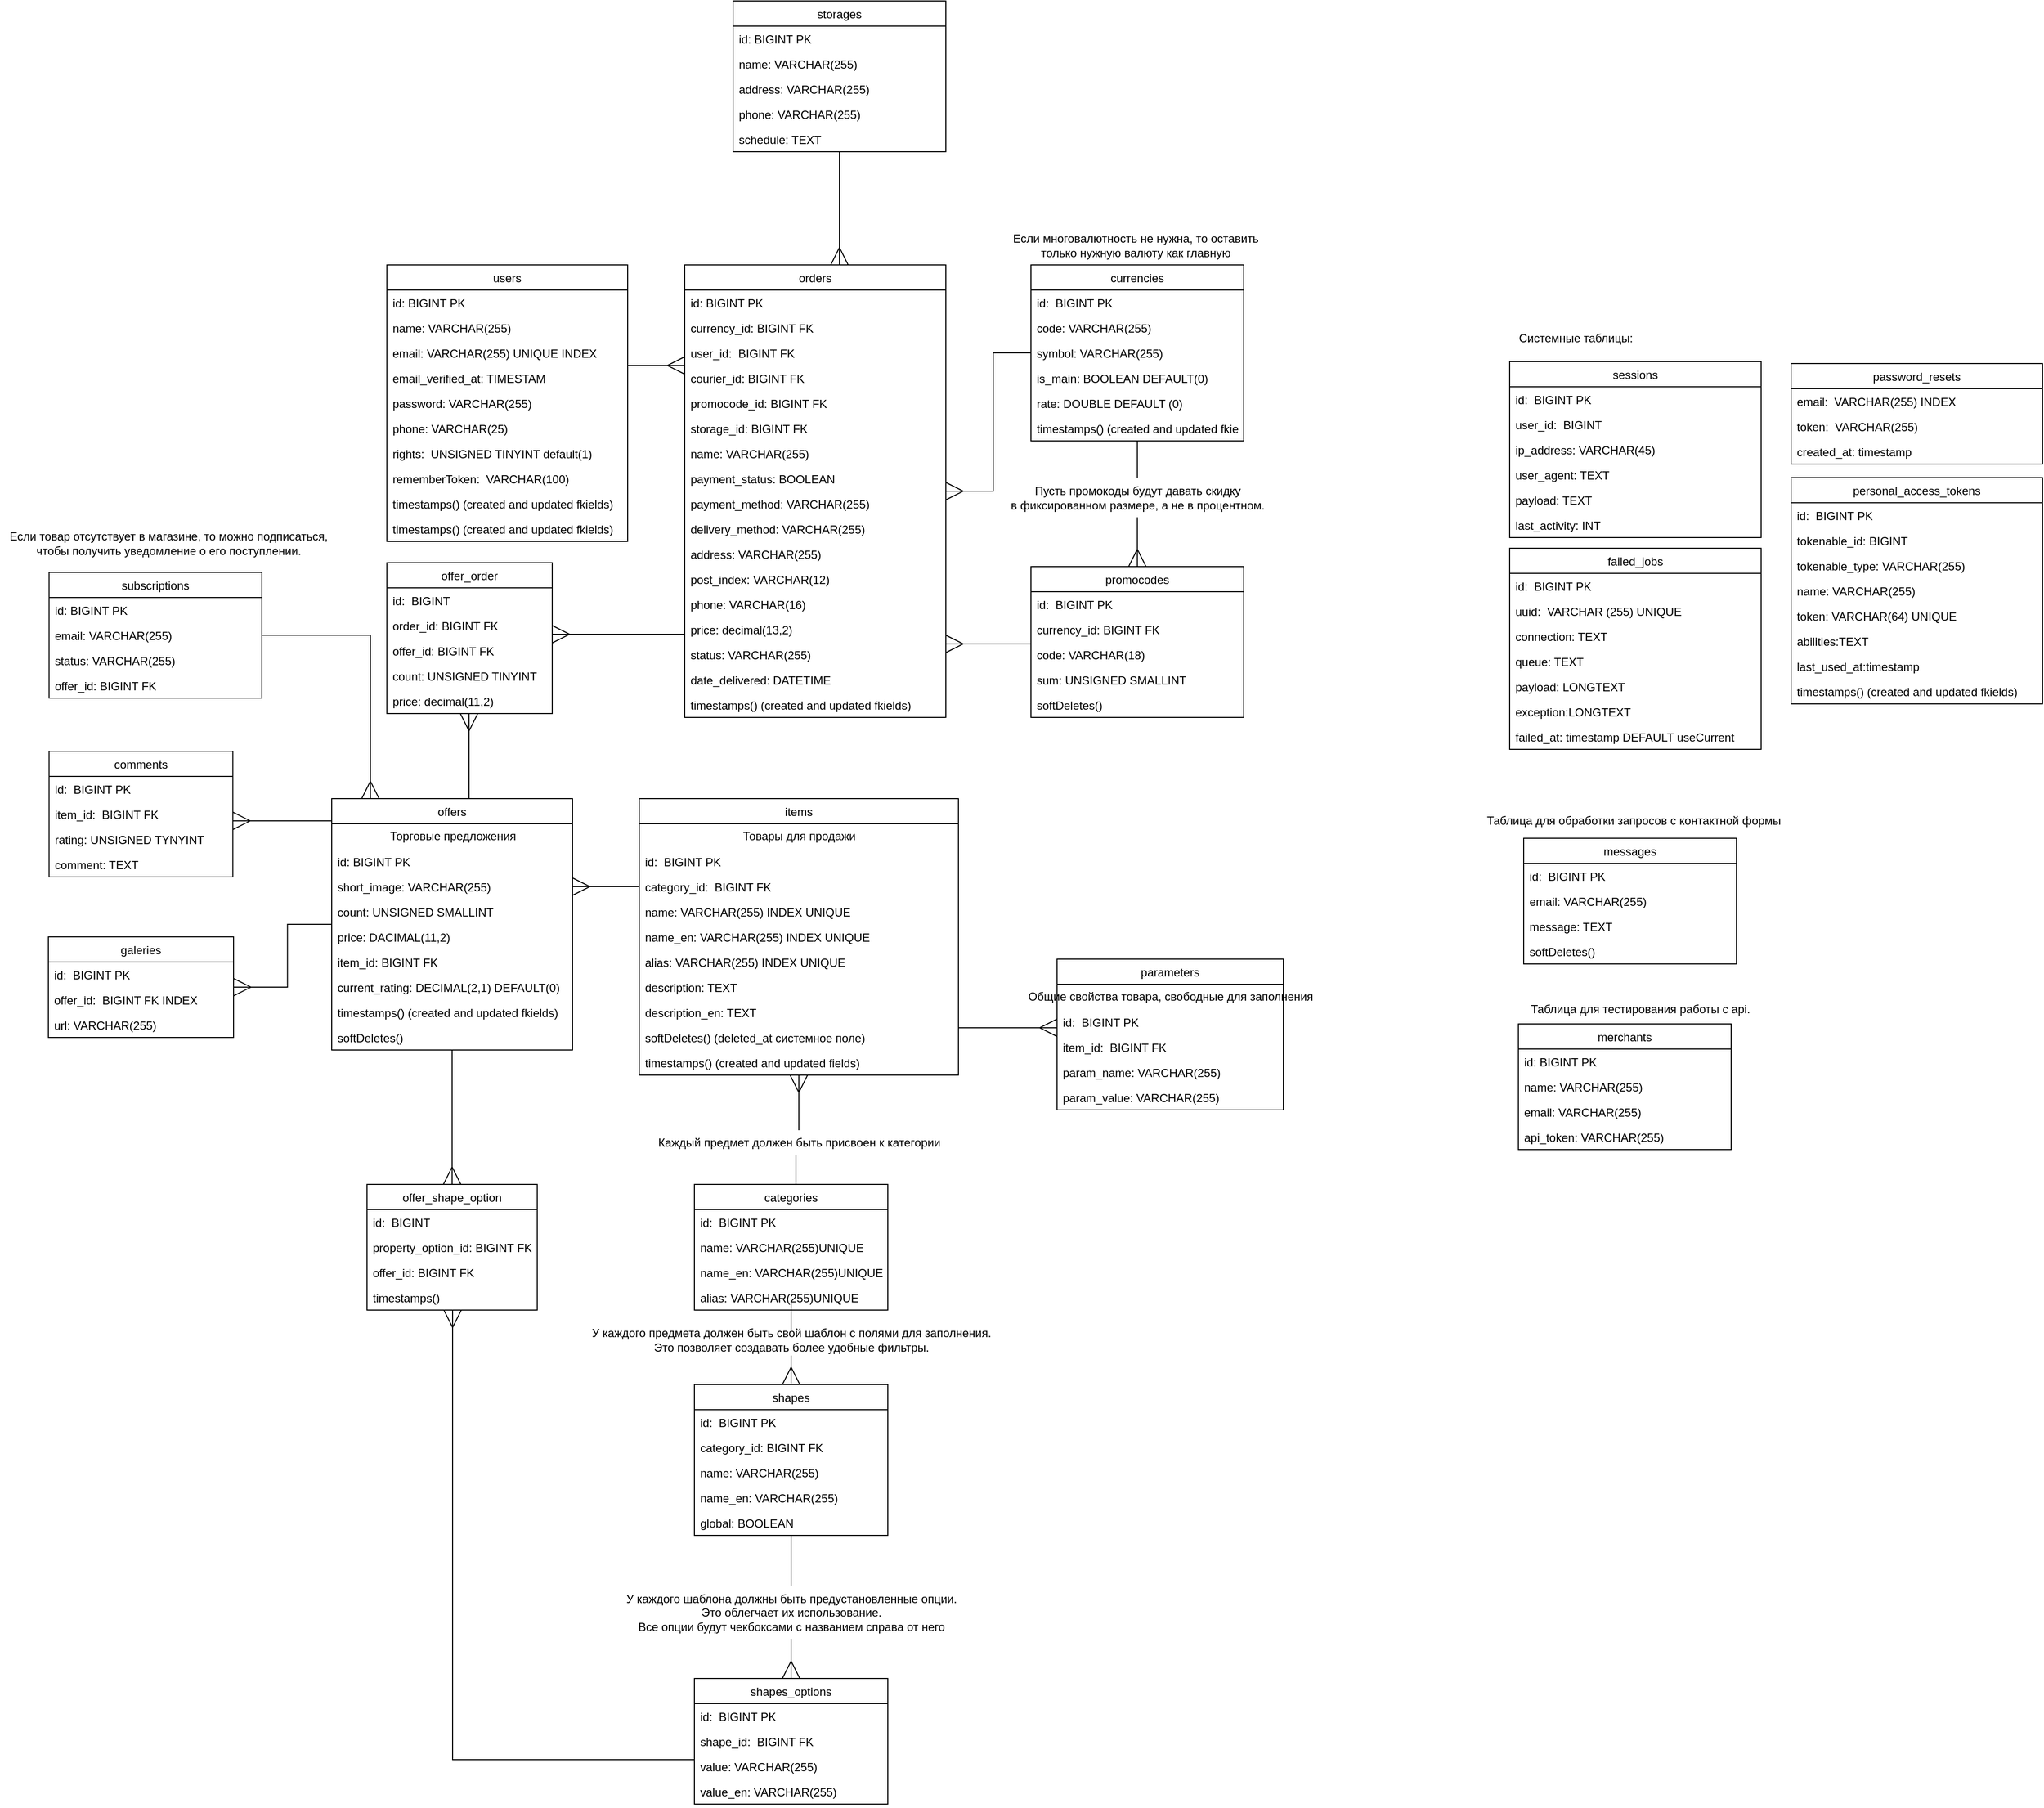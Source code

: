 <mxfile version="21.0.2" type="device"><diagram name="Page-1" id="929967ad-93f9-6ef4-fab6-5d389245f69c"><mxGraphModel dx="1616" dy="2174" grid="0" gridSize="10" guides="1" tooltips="1" connect="1" arrows="1" fold="1" page="1" pageScale="1.5" pageWidth="1169" pageHeight="826" background="none" math="0" shadow="0"><root><mxCell id="0" style=";html=1;"/><mxCell id="1" style=";html=1;" parent="0"/><mxCell id="FeAwTVIBc3wcNW8rMhO_-11" style="edgeStyle=orthogonalEdgeStyle;rounded=0;orthogonalLoop=1;jettySize=auto;html=1;endArrow=ERmany;endFill=0;startSize=6;endSize=16;fontSize=12;" parent="1" source="rnoh4Z8EWgfpR7q-5i3M-1" target="cGDgYfXUe002vliOC38j-30" edge="1"><mxGeometry relative="1" as="geometry"><Array as="points"><mxPoint x="960" y="144"/><mxPoint x="960" y="144"/></Array><mxPoint x="905" y="129" as="targetPoint"/></mxGeometry></mxCell><mxCell id="rnoh4Z8EWgfpR7q-5i3M-1" value="users" style="swimlane;fontStyle=0;childLayout=stackLayout;horizontal=1;startSize=26;fillColor=none;horizontalStack=0;resizeParent=1;resizeParentMax=0;resizeLast=0;collapsible=1;marginBottom=0;fontSize=12;" parent="1" vertex="1"><mxGeometry x="692" y="40" width="249" height="286" as="geometry"/></mxCell><mxCell id="rnoh4Z8EWgfpR7q-5i3M-2" value="id: BIGINT PK" style="text;strokeColor=none;fillColor=none;align=left;verticalAlign=top;spacingLeft=4;spacingRight=4;overflow=hidden;rotatable=0;points=[[0,0.5],[1,0.5]];portConstraint=eastwest;fontSize=12;" parent="rnoh4Z8EWgfpR7q-5i3M-1" vertex="1"><mxGeometry y="26" width="249" height="26" as="geometry"/></mxCell><mxCell id="rnoh4Z8EWgfpR7q-5i3M-7" value="name: VARCHAR(255) " style="text;strokeColor=none;fillColor=none;align=left;verticalAlign=top;spacingLeft=4;spacingRight=4;overflow=hidden;rotatable=0;points=[[0,0.5],[1,0.5]];portConstraint=eastwest;fontSize=12;" parent="rnoh4Z8EWgfpR7q-5i3M-1" vertex="1"><mxGeometry y="52" width="249" height="26" as="geometry"/></mxCell><mxCell id="cGDgYfXUe002vliOC38j-13" value="email: VARCHAR(255) UNIQUE INDEX" style="text;strokeColor=none;fillColor=none;align=left;verticalAlign=top;spacingLeft=4;spacingRight=4;overflow=hidden;rotatable=0;points=[[0,0.5],[1,0.5]];portConstraint=eastwest;fontSize=12;" parent="rnoh4Z8EWgfpR7q-5i3M-1" vertex="1"><mxGeometry y="78" width="249" height="26" as="geometry"/></mxCell><mxCell id="7T5_bjkfD0b6_hwlpqSb-1" value="email_verified_at: TIMESTAM&#xA;&#xA; " style="text;strokeColor=none;fillColor=none;align=left;verticalAlign=top;spacingLeft=4;spacingRight=4;overflow=hidden;rotatable=0;points=[[0,0.5],[1,0.5]];portConstraint=eastwest;fontSize=12;" parent="rnoh4Z8EWgfpR7q-5i3M-1" vertex="1"><mxGeometry y="104" width="249" height="26" as="geometry"/></mxCell><mxCell id="rnoh4Z8EWgfpR7q-5i3M-8" value="password: VARCHAR(255)" style="text;strokeColor=none;fillColor=none;align=left;verticalAlign=top;spacingLeft=4;spacingRight=4;overflow=hidden;rotatable=0;points=[[0,0.5],[1,0.5]];portConstraint=eastwest;fontSize=12;" parent="rnoh4Z8EWgfpR7q-5i3M-1" vertex="1"><mxGeometry y="130" width="249" height="26" as="geometry"/></mxCell><mxCell id="rnoh4Z8EWgfpR7q-5i3M-9" value="phone: VARCHAR(25) " style="text;strokeColor=none;fillColor=none;align=left;verticalAlign=top;spacingLeft=4;spacingRight=4;overflow=hidden;rotatable=0;points=[[0,0.5],[1,0.5]];portConstraint=eastwest;fontSize=12;" parent="rnoh4Z8EWgfpR7q-5i3M-1" vertex="1"><mxGeometry y="156" width="249" height="26" as="geometry"/></mxCell><mxCell id="YJC0n_gU5u2Sfq8NGY93-40" value="rights:  UNSIGNED TINYINT default(1)" style="text;strokeColor=none;fillColor=none;align=left;verticalAlign=top;spacingLeft=4;spacingRight=4;overflow=hidden;rotatable=0;points=[[0,0.5],[1,0.5]];portConstraint=eastwest;fontSize=12;" parent="rnoh4Z8EWgfpR7q-5i3M-1" vertex="1"><mxGeometry y="182" width="249" height="26" as="geometry"/></mxCell><mxCell id="7T5_bjkfD0b6_hwlpqSb-3" value="rememberToken:  VARCHAR(100)" style="text;strokeColor=none;fillColor=none;align=left;verticalAlign=top;spacingLeft=4;spacingRight=4;overflow=hidden;rotatable=0;points=[[0,0.5],[1,0.5]];portConstraint=eastwest;fontSize=12;" parent="rnoh4Z8EWgfpR7q-5i3M-1" vertex="1"><mxGeometry y="208" width="249" height="26" as="geometry"/></mxCell><mxCell id="7T5_bjkfD0b6_hwlpqSb-11" value="timestamps() (created and updated fkields)" style="text;strokeColor=none;fillColor=none;align=left;verticalAlign=top;spacingLeft=4;spacingRight=4;overflow=hidden;rotatable=0;points=[[0,0.5],[1,0.5]];portConstraint=eastwest;fontSize=12;" parent="rnoh4Z8EWgfpR7q-5i3M-1" vertex="1"><mxGeometry y="234" width="249" height="26" as="geometry"/></mxCell><mxCell id="CMXJ-791xtNu_VCUBqrS-5" value="timestamps() (created and updated fkields)" style="text;strokeColor=none;fillColor=none;align=left;verticalAlign=top;spacingLeft=4;spacingRight=4;overflow=hidden;rotatable=0;points=[[0,0.5],[1,0.5]];portConstraint=eastwest;fontSize=12;" parent="rnoh4Z8EWgfpR7q-5i3M-1" vertex="1"><mxGeometry y="260" width="249" height="26" as="geometry"/></mxCell><mxCell id="ZE5WBzzTI7uvC2e-RDDq-33" style="edgeStyle=orthogonalEdgeStyle;rounded=0;orthogonalLoop=1;jettySize=auto;html=1;endArrow=ERmany;endFill=0;startSize=6;endSize=16;fontSize=12;" parent="1" source="CMXJ-791xtNu_VCUBqrS-17" target="ZE5WBzzTI7uvC2e-RDDq-29" edge="1"><mxGeometry relative="1" as="geometry"><Array as="points"/></mxGeometry></mxCell><mxCell id="gBOeq5-oKmPeRh7g_FEv-6" style="edgeStyle=orthogonalEdgeStyle;rounded=0;orthogonalLoop=1;jettySize=auto;html=1;endArrow=none;endFill=0;fontSize=12;startArrow=none;startFill=0;startSize=16;" parent="1" source="7T5_bjkfD0b6_hwlpqSb-20" target="gBOeq5-oKmPeRh7g_FEv-1" edge="1"><mxGeometry relative="1" as="geometry"><Array as="points"><mxPoint x="1115" y="978"/><mxPoint x="1115" y="978"/></Array></mxGeometry></mxCell><mxCell id="vvD_1Sxg6L-hfjobCTZO-13" style="edgeStyle=orthogonalEdgeStyle;rounded=0;orthogonalLoop=1;jettySize=auto;html=1;endArrow=ERmany;endFill=0;endSize=16;fontSize=12;" parent="1" source="CMXJ-791xtNu_VCUBqrS-17" target="vvD_1Sxg6L-hfjobCTZO-1" edge="1"><mxGeometry relative="1" as="geometry"><Array as="points"><mxPoint x="777" y="557"/><mxPoint x="777" y="557"/></Array></mxGeometry></mxCell><mxCell id="YJC0n_gU5u2Sfq8NGY93-82" style="edgeStyle=orthogonalEdgeStyle;rounded=0;orthogonalLoop=1;jettySize=auto;html=1;fontSize=12;startArrow=none;startFill=0;endArrow=ERmany;endFill=0;startSize=16;endSize=16;" parent="1" source="CMXJ-791xtNu_VCUBqrS-17" target="YJC0n_gU5u2Sfq8NGY93-77" edge="1"><mxGeometry relative="1" as="geometry"><Array as="points"><mxPoint x="592" y="615"/><mxPoint x="592" y="615"/></Array></mxGeometry></mxCell><mxCell id="CMXJ-791xtNu_VCUBqrS-28" style="edgeStyle=orthogonalEdgeStyle;rounded=0;orthogonalLoop=1;jettySize=auto;html=1;endArrow=ERmany;endFill=0;endSize=16;" parent="1" source="cGDgYfXUe002vliOC38j-1" target="CMXJ-791xtNu_VCUBqrS-17" edge="1"><mxGeometry relative="1" as="geometry"><Array as="points"><mxPoint x="941" y="683"/><mxPoint x="941" y="683"/></Array></mxGeometry></mxCell><mxCell id="cGDgYfXUe002vliOC38j-1" value="items" style="swimlane;fontStyle=0;childLayout=stackLayout;horizontal=1;startSize=26;fillColor=none;horizontalStack=0;resizeParent=1;resizeParentMax=0;resizeLast=0;collapsible=1;marginBottom=0;fontSize=12;" parent="1" vertex="1"><mxGeometry x="953" y="592" width="330" height="286" as="geometry"/></mxCell><mxCell id="LaoD8z0uFfNz1gGJoXrS-1" value="Товары для продажи" style="text;html=1;align=center;verticalAlign=middle;resizable=0;points=[];autosize=1;strokeColor=none;fillColor=none;" parent="cGDgYfXUe002vliOC38j-1" vertex="1"><mxGeometry y="26" width="330" height="26" as="geometry"/></mxCell><mxCell id="cGDgYfXUe002vliOC38j-2" value="id:  BIGINT PK" style="text;strokeColor=none;fillColor=none;align=left;verticalAlign=top;spacingLeft=4;spacingRight=4;overflow=hidden;rotatable=0;points=[[0,0.5],[1,0.5]];portConstraint=eastwest;fontSize=12;" parent="cGDgYfXUe002vliOC38j-1" vertex="1"><mxGeometry y="52" width="330" height="26" as="geometry"/></mxCell><mxCell id="cGDgYfXUe002vliOC38j-27" value="category_id:  BIGINT FK" style="text;strokeColor=none;fillColor=none;align=left;verticalAlign=top;spacingLeft=4;spacingRight=4;overflow=hidden;rotatable=0;points=[[0,0.5],[1,0.5]];portConstraint=eastwest;fontSize=12;" parent="cGDgYfXUe002vliOC38j-1" vertex="1"><mxGeometry y="78" width="330" height="26" as="geometry"/></mxCell><mxCell id="cGDgYfXUe002vliOC38j-23" value="name: VARCHAR(255) INDEX UNIQUE&#xA;" style="text;strokeColor=none;fillColor=none;align=left;verticalAlign=top;spacingLeft=4;spacingRight=4;overflow=hidden;rotatable=0;points=[[0,0.5],[1,0.5]];portConstraint=eastwest;fontSize=12;" parent="cGDgYfXUe002vliOC38j-1" vertex="1"><mxGeometry y="104" width="330" height="26" as="geometry"/></mxCell><mxCell id="7T5_bjkfD0b6_hwlpqSb-13" value="name_en: VARCHAR(255) INDEX UNIQUE" style="text;strokeColor=none;fillColor=none;align=left;verticalAlign=top;spacingLeft=4;spacingRight=4;overflow=hidden;rotatable=0;points=[[0,0.5],[1,0.5]];portConstraint=eastwest;fontSize=12;" parent="cGDgYfXUe002vliOC38j-1" vertex="1"><mxGeometry y="130" width="330" height="26" as="geometry"/></mxCell><mxCell id="YDtYvaerDFjHqgt-Z0du-1" value="alias: VARCHAR(255) INDEX UNIQUE" style="text;strokeColor=none;fillColor=none;align=left;verticalAlign=top;spacingLeft=4;spacingRight=4;overflow=hidden;rotatable=0;points=[[0,0.5],[1,0.5]];portConstraint=eastwest;fontSize=12;" parent="cGDgYfXUe002vliOC38j-1" vertex="1"><mxGeometry y="156" width="330" height="26" as="geometry"/></mxCell><mxCell id="cGDgYfXUe002vliOC38j-26" value="description: TEXT " style="text;strokeColor=none;fillColor=none;align=left;verticalAlign=top;spacingLeft=4;spacingRight=4;overflow=hidden;rotatable=0;points=[[0,0.5],[1,0.5]];portConstraint=eastwest;fontSize=12;" parent="cGDgYfXUe002vliOC38j-1" vertex="1"><mxGeometry y="182" width="330" height="26" as="geometry"/></mxCell><mxCell id="7T5_bjkfD0b6_hwlpqSb-14" value="description_en: TEXT " style="text;strokeColor=none;fillColor=none;align=left;verticalAlign=top;spacingLeft=4;spacingRight=4;overflow=hidden;rotatable=0;points=[[0,0.5],[1,0.5]];portConstraint=eastwest;fontSize=12;" parent="cGDgYfXUe002vliOC38j-1" vertex="1"><mxGeometry y="208" width="330" height="26" as="geometry"/></mxCell><mxCell id="YJC0n_gU5u2Sfq8NGY93-30" value="softDeletes() (deleted_at системное поле)" style="text;strokeColor=none;fillColor=none;align=left;verticalAlign=top;spacingLeft=4;spacingRight=4;overflow=hidden;rotatable=0;points=[[0,0.5],[1,0.5]];portConstraint=eastwest;fontSize=12;" parent="cGDgYfXUe002vliOC38j-1" vertex="1"><mxGeometry y="234" width="330" height="26" as="geometry"/></mxCell><mxCell id="YJC0n_gU5u2Sfq8NGY93-31" value="timestamps() (created and updated fields)" style="text;strokeColor=none;fillColor=none;align=left;verticalAlign=top;spacingLeft=4;spacingRight=4;overflow=hidden;rotatable=0;points=[[0,0.5],[1,0.5]];portConstraint=eastwest;fontSize=12;" parent="cGDgYfXUe002vliOC38j-1" vertex="1"><mxGeometry y="260" width="330" height="26" as="geometry"/></mxCell><mxCell id="cGDgYfXUe002vliOC38j-10" value="messages" style="swimlane;fontStyle=0;childLayout=stackLayout;horizontal=1;startSize=26;fillColor=none;horizontalStack=0;resizeParent=1;resizeParentMax=0;resizeLast=0;collapsible=1;marginBottom=0;fontSize=12;" parent="1" vertex="1"><mxGeometry x="1867.5" y="633" width="220" height="130" as="geometry"/></mxCell><mxCell id="cGDgYfXUe002vliOC38j-11" value="id:  BIGINT PK" style="text;strokeColor=none;fillColor=none;align=left;verticalAlign=top;spacingLeft=4;spacingRight=4;overflow=hidden;rotatable=0;points=[[0,0.5],[1,0.5]];portConstraint=eastwest;fontSize=12;" parent="cGDgYfXUe002vliOC38j-10" vertex="1"><mxGeometry y="26" width="220" height="26" as="geometry"/></mxCell><mxCell id="cGDgYfXUe002vliOC38j-14" value="email: VARCHAR(255) " style="text;strokeColor=none;fillColor=none;align=left;verticalAlign=top;spacingLeft=4;spacingRight=4;overflow=hidden;rotatable=0;points=[[0,0.5],[1,0.5]];portConstraint=eastwest;fontSize=12;" parent="cGDgYfXUe002vliOC38j-10" vertex="1"><mxGeometry y="52" width="220" height="26" as="geometry"/></mxCell><mxCell id="cGDgYfXUe002vliOC38j-15" value="message: TEXT &#xA;" style="text;strokeColor=none;fillColor=none;align=left;verticalAlign=top;spacingLeft=4;spacingRight=4;overflow=hidden;rotatable=0;points=[[0,0.5],[1,0.5]];portConstraint=eastwest;fontSize=12;" parent="cGDgYfXUe002vliOC38j-10" vertex="1"><mxGeometry y="78" width="220" height="26" as="geometry"/></mxCell><mxCell id="cGDgYfXUe002vliOC38j-18" value="softDeletes()" style="text;strokeColor=none;fillColor=none;align=left;verticalAlign=top;spacingLeft=4;spacingRight=4;overflow=hidden;rotatable=0;points=[[0,0.5],[1,0.5]];portConstraint=eastwest;fontSize=12;" parent="cGDgYfXUe002vliOC38j-10" vertex="1"><mxGeometry y="104" width="220" height="26" as="geometry"/></mxCell><mxCell id="FeAwTVIBc3wcNW8rMhO_-6" style="edgeStyle=orthogonalEdgeStyle;rounded=0;orthogonalLoop=1;jettySize=auto;html=1;endArrow=ERmany;endFill=0;startSize=16;endSize=16;fontSize=12;" parent="1" source="cGDgYfXUe002vliOC38j-30" target="vvD_1Sxg6L-hfjobCTZO-1" edge="1"><mxGeometry relative="1" as="geometry"><Array as="points"><mxPoint x="997" y="422"/><mxPoint x="997" y="422"/></Array><mxPoint x="1110" y="520" as="targetPoint"/></mxGeometry></mxCell><mxCell id="cGDgYfXUe002vliOC38j-30" value="orders" style="swimlane;fontStyle=0;childLayout=stackLayout;horizontal=1;startSize=26;fillColor=none;horizontalStack=0;resizeParent=1;resizeParentMax=0;resizeLast=0;collapsible=1;marginBottom=0;fontSize=12;" parent="1" vertex="1"><mxGeometry x="1000" y="40" width="270" height="468" as="geometry"/></mxCell><mxCell id="cGDgYfXUe002vliOC38j-31" value="id: BIGINT PK" style="text;strokeColor=none;fillColor=none;align=left;verticalAlign=top;spacingLeft=4;spacingRight=4;overflow=hidden;rotatable=0;points=[[0,0.5],[1,0.5]];portConstraint=eastwest;fontSize=12;" parent="cGDgYfXUe002vliOC38j-30" vertex="1"><mxGeometry y="26" width="270" height="26" as="geometry"/></mxCell><mxCell id="CMXJ-791xtNu_VCUBqrS-1" value="currency_id: BIGINT FK" style="text;strokeColor=none;fillColor=none;align=left;verticalAlign=top;spacingLeft=4;spacingRight=4;overflow=hidden;rotatable=0;points=[[0,0.5],[1,0.5]];portConstraint=eastwest;fontSize=12;" parent="cGDgYfXUe002vliOC38j-30" vertex="1"><mxGeometry y="52" width="270" height="26" as="geometry"/></mxCell><mxCell id="YJC0n_gU5u2Sfq8NGY93-21" value="user_id:  BIGINT FK" style="text;strokeColor=none;fillColor=none;align=left;verticalAlign=top;spacingLeft=4;spacingRight=4;overflow=hidden;rotatable=0;points=[[0,0.5],[1,0.5]];portConstraint=eastwest;fontSize=12;" parent="cGDgYfXUe002vliOC38j-30" vertex="1"><mxGeometry y="78" width="270" height="26" as="geometry"/></mxCell><mxCell id="YJC0n_gU5u2Sfq8NGY93-23" value="courier_id: BIGINT FK" style="text;strokeColor=none;fillColor=none;align=left;verticalAlign=top;spacingLeft=4;spacingRight=4;overflow=hidden;rotatable=0;points=[[0,0.5],[1,0.5]];portConstraint=eastwest;fontSize=12;" parent="cGDgYfXUe002vliOC38j-30" vertex="1"><mxGeometry y="104" width="270" height="26" as="geometry"/></mxCell><mxCell id="YJC0n_gU5u2Sfq8NGY93-49" value="promocode_id: BIGINT FK" style="text;strokeColor=none;fillColor=none;align=left;verticalAlign=top;spacingLeft=4;spacingRight=4;overflow=hidden;rotatable=0;points=[[0,0.5],[1,0.5]];portConstraint=eastwest;fontSize=12;" parent="cGDgYfXUe002vliOC38j-30" vertex="1"><mxGeometry y="130" width="270" height="26" as="geometry"/></mxCell><mxCell id="YUqSI7gn14ZWyJ7p8p8--1" value="storage_id: BIGINT FK " style="text;strokeColor=none;fillColor=none;align=left;verticalAlign=top;spacingLeft=4;spacingRight=4;overflow=hidden;rotatable=0;points=[[0,0.5],[1,0.5]];portConstraint=eastwest;fontSize=12;" parent="cGDgYfXUe002vliOC38j-30" vertex="1"><mxGeometry y="156" width="270" height="26" as="geometry"/></mxCell><mxCell id="FJUWKiNPx8VhHTqM4ICh-1" value="name: VARCHAR(255) " style="text;strokeColor=none;fillColor=none;align=left;verticalAlign=top;spacingLeft=4;spacingRight=4;overflow=hidden;rotatable=0;points=[[0,0.5],[1,0.5]];portConstraint=eastwest;fontSize=12;" parent="cGDgYfXUe002vliOC38j-30" vertex="1"><mxGeometry y="182" width="270" height="26" as="geometry"/></mxCell><mxCell id="cGDgYfXUe002vliOC38j-35" value="payment_status: BOOLEAN " style="text;strokeColor=none;fillColor=none;align=left;verticalAlign=top;spacingLeft=4;spacingRight=4;overflow=hidden;rotatable=0;points=[[0,0.5],[1,0.5]];portConstraint=eastwest;fontSize=12;" parent="cGDgYfXUe002vliOC38j-30" vertex="1"><mxGeometry y="208" width="270" height="26" as="geometry"/></mxCell><mxCell id="ZE5WBzzTI7uvC2e-RDDq-1" value="payment_method: VARCHAR(255)" style="text;strokeColor=none;fillColor=none;align=left;verticalAlign=top;spacingLeft=4;spacingRight=4;overflow=hidden;rotatable=0;points=[[0,0.5],[1,0.5]];portConstraint=eastwest;fontSize=12;" parent="cGDgYfXUe002vliOC38j-30" vertex="1"><mxGeometry y="234" width="270" height="26" as="geometry"/></mxCell><mxCell id="Sno1EIHvYguK26DR1np6-2" value="delivery_method: VARCHAR(255)" style="text;strokeColor=none;fillColor=none;align=left;verticalAlign=top;spacingLeft=4;spacingRight=4;overflow=hidden;rotatable=0;points=[[0,0.5],[1,0.5]];portConstraint=eastwest;fontSize=12;" parent="cGDgYfXUe002vliOC38j-30" vertex="1"><mxGeometry y="260" width="270" height="26" as="geometry"/></mxCell><mxCell id="ZE5WBzzTI7uvC2e-RDDq-8" value="address: VARCHAR(255) " style="text;strokeColor=none;fillColor=none;align=left;verticalAlign=top;spacingLeft=4;spacingRight=4;overflow=hidden;rotatable=0;points=[[0,0.5],[1,0.5]];portConstraint=eastwest;fontSize=12;" parent="cGDgYfXUe002vliOC38j-30" vertex="1"><mxGeometry y="286" width="270" height="26" as="geometry"/></mxCell><mxCell id="cGDgYfXUe002vliOC38j-38" value="post_index: VARCHAR(12) " style="text;strokeColor=none;fillColor=none;align=left;verticalAlign=top;spacingLeft=4;spacingRight=4;overflow=hidden;rotatable=0;points=[[0,0.5],[1,0.5]];portConstraint=eastwest;fontSize=12;" parent="cGDgYfXUe002vliOC38j-30" vertex="1"><mxGeometry y="312" width="270" height="26" as="geometry"/></mxCell><mxCell id="ZE5WBzzTI7uvC2e-RDDq-11" value="phone: VARCHAR(16) " style="text;strokeColor=none;fillColor=none;align=left;verticalAlign=top;spacingLeft=4;spacingRight=4;overflow=hidden;rotatable=0;points=[[0,0.5],[1,0.5]];portConstraint=eastwest;fontSize=12;" parent="cGDgYfXUe002vliOC38j-30" vertex="1"><mxGeometry y="338" width="270" height="26" as="geometry"/></mxCell><mxCell id="ZE5WBzzTI7uvC2e-RDDq-10" value="price: decimal(13,2) " style="text;strokeColor=none;fillColor=none;align=left;verticalAlign=top;spacingLeft=4;spacingRight=4;overflow=hidden;rotatable=0;points=[[0,0.5],[1,0.5]];portConstraint=eastwest;fontSize=12;" parent="cGDgYfXUe002vliOC38j-30" vertex="1"><mxGeometry y="364" width="270" height="26" as="geometry"/></mxCell><mxCell id="ZE5WBzzTI7uvC2e-RDDq-12" value="status: VARCHAR(255) " style="text;strokeColor=none;fillColor=none;align=left;verticalAlign=top;spacingLeft=4;spacingRight=4;overflow=hidden;rotatable=0;points=[[0,0.5],[1,0.5]];portConstraint=eastwest;fontSize=12;" parent="cGDgYfXUe002vliOC38j-30" vertex="1"><mxGeometry y="390" width="270" height="26" as="geometry"/></mxCell><mxCell id="ZE5WBzzTI7uvC2e-RDDq-14" value="date_delivered: DATETIME " style="text;strokeColor=none;fillColor=none;align=left;verticalAlign=top;spacingLeft=4;spacingRight=4;overflow=hidden;rotatable=0;points=[[0,0.5],[1,0.5]];portConstraint=eastwest;fontSize=12;" parent="cGDgYfXUe002vliOC38j-30" vertex="1"><mxGeometry y="416" width="270" height="26" as="geometry"/></mxCell><mxCell id="YJC0n_gU5u2Sfq8NGY93-19" value="timestamps() (created and updated fkields)" style="text;strokeColor=none;fillColor=none;align=left;verticalAlign=top;spacingLeft=4;spacingRight=4;overflow=hidden;rotatable=0;points=[[0,0.5],[1,0.5]];portConstraint=eastwest;fontSize=12;" parent="cGDgYfXUe002vliOC38j-30" vertex="1"><mxGeometry y="442" width="270" height="26" as="geometry"/></mxCell><mxCell id="ZE5WBzzTI7uvC2e-RDDq-29" value="galeries" style="swimlane;fontStyle=0;childLayout=stackLayout;horizontal=1;startSize=26;fillColor=none;horizontalStack=0;resizeParent=1;resizeParentMax=0;resizeLast=0;collapsible=1;marginBottom=0;fontSize=12;" parent="1" vertex="1"><mxGeometry x="342" y="735" width="191.5" height="104" as="geometry"/></mxCell><mxCell id="CMXJ-791xtNu_VCUBqrS-15" value="id:  BIGINT PK" style="text;strokeColor=none;fillColor=none;align=left;verticalAlign=top;spacingLeft=4;spacingRight=4;overflow=hidden;rotatable=0;points=[[0,0.5],[1,0.5]];portConstraint=eastwest;fontSize=12;" parent="ZE5WBzzTI7uvC2e-RDDq-29" vertex="1"><mxGeometry y="26" width="191.5" height="26" as="geometry"/></mxCell><mxCell id="ZE5WBzzTI7uvC2e-RDDq-30" value="offer_id:  BIGINT FK INDEX" style="text;strokeColor=none;fillColor=none;align=left;verticalAlign=top;spacingLeft=4;spacingRight=4;overflow=hidden;rotatable=0;points=[[0,0.5],[1,0.5]];portConstraint=eastwest;fontSize=12;" parent="ZE5WBzzTI7uvC2e-RDDq-29" vertex="1"><mxGeometry y="52" width="191.5" height="26" as="geometry"/></mxCell><mxCell id="ZE5WBzzTI7uvC2e-RDDq-31" value="url: VARCHAR(255)" style="text;strokeColor=none;fillColor=none;align=left;verticalAlign=top;spacingLeft=4;spacingRight=4;overflow=hidden;rotatable=0;points=[[0,0.5],[1,0.5]];portConstraint=eastwest;fontSize=12;" parent="ZE5WBzzTI7uvC2e-RDDq-29" vertex="1"><mxGeometry y="78" width="191.5" height="26" as="geometry"/></mxCell><mxCell id="FeAwTVIBc3wcNW8rMhO_-26" style="edgeStyle=orthogonalEdgeStyle;rounded=0;orthogonalLoop=1;jettySize=auto;html=1;endArrow=none;endFill=0;startSize=16;endSize=16;startArrow=ERmany;startFill=0;fontSize=12;" parent="1" source="FeAwTVIBc3wcNW8rMhO_-13" target="cGDgYfXUe002vliOC38j-1" edge="1"><mxGeometry relative="1" as="geometry"><mxPoint x="714" y="878" as="targetPoint"/><Array as="points"><mxPoint x="1348" y="829"/><mxPoint x="1348" y="829"/></Array></mxGeometry></mxCell><mxCell id="FeAwTVIBc3wcNW8rMhO_-13" value="parameters" style="swimlane;fontStyle=0;childLayout=stackLayout;horizontal=1;startSize=26;fillColor=none;horizontalStack=0;resizeParent=1;resizeParentMax=0;resizeLast=0;collapsible=1;marginBottom=0;fontSize=12;" parent="1" vertex="1"><mxGeometry x="1385" y="758" width="234" height="156" as="geometry"/></mxCell><mxCell id="YJC0n_gU5u2Sfq8NGY93-70" value="Общие свойства товара, свободные для заполнения" style="text;html=1;align=center;verticalAlign=middle;resizable=0;points=[];autosize=1;strokeColor=none;fillColor=none;fontSize=12;" parent="FeAwTVIBc3wcNW8rMhO_-13" vertex="1"><mxGeometry y="26" width="234" height="26" as="geometry"/></mxCell><mxCell id="CMXJ-791xtNu_VCUBqrS-14" value="id:  BIGINT PK" style="text;strokeColor=none;fillColor=none;align=left;verticalAlign=top;spacingLeft=4;spacingRight=4;overflow=hidden;rotatable=0;points=[[0,0.5],[1,0.5]];portConstraint=eastwest;fontSize=12;" parent="FeAwTVIBc3wcNW8rMhO_-13" vertex="1"><mxGeometry y="52" width="234" height="26" as="geometry"/></mxCell><mxCell id="FeAwTVIBc3wcNW8rMhO_-14" value="item_id:  BIGINT FK" style="text;strokeColor=none;fillColor=none;align=left;verticalAlign=top;spacingLeft=4;spacingRight=4;overflow=hidden;rotatable=0;points=[[0,0.5],[1,0.5]];portConstraint=eastwest;fontSize=12;" parent="FeAwTVIBc3wcNW8rMhO_-13" vertex="1"><mxGeometry y="78" width="234" height="26" as="geometry"/></mxCell><mxCell id="FeAwTVIBc3wcNW8rMhO_-24" value="param_name: VARCHAR(255)" style="text;strokeColor=none;fillColor=none;align=left;verticalAlign=top;spacingLeft=4;spacingRight=4;overflow=hidden;rotatable=0;points=[[0,0.5],[1,0.5]];portConstraint=eastwest;fontSize=12;" parent="FeAwTVIBc3wcNW8rMhO_-13" vertex="1"><mxGeometry y="104" width="234" height="26" as="geometry"/></mxCell><mxCell id="FeAwTVIBc3wcNW8rMhO_-25" value="param_value: VARCHAR(255) " style="text;strokeColor=none;fillColor=none;align=left;verticalAlign=top;spacingLeft=4;spacingRight=4;overflow=hidden;rotatable=0;points=[[0,0.5],[1,0.5]];portConstraint=eastwest;fontSize=12;" parent="FeAwTVIBc3wcNW8rMhO_-13" vertex="1"><mxGeometry y="130" width="234" height="26" as="geometry"/></mxCell><mxCell id="YUqSI7gn14ZWyJ7p8p8--2" style="edgeStyle=orthogonalEdgeStyle;rounded=0;orthogonalLoop=1;jettySize=auto;html=1;endArrow=ERmany;endFill=0;startArrow=none;startFill=0;endSize=16;startSize=16;fontSize=12;" parent="1" source="FeAwTVIBc3wcNW8rMhO_-15" target="cGDgYfXUe002vliOC38j-30" edge="1"><mxGeometry relative="1" as="geometry"><Array as="points"><mxPoint x="1160" y="24"/><mxPoint x="1160" y="24"/></Array></mxGeometry></mxCell><mxCell id="FeAwTVIBc3wcNW8rMhO_-15" value="storages" style="swimlane;fontStyle=0;childLayout=stackLayout;horizontal=1;startSize=26;fillColor=none;horizontalStack=0;resizeParent=1;resizeParentMax=0;resizeLast=0;collapsible=1;marginBottom=0;fontSize=12;" parent="1" vertex="1"><mxGeometry x="1050" y="-233" width="220" height="156" as="geometry"/></mxCell><mxCell id="FeAwTVIBc3wcNW8rMhO_-16" value="id: BIGINT PK" style="text;strokeColor=none;fillColor=none;align=left;verticalAlign=top;spacingLeft=4;spacingRight=4;overflow=hidden;rotatable=0;points=[[0,0.5],[1,0.5]];portConstraint=eastwest;fontSize=12;" parent="FeAwTVIBc3wcNW8rMhO_-15" vertex="1"><mxGeometry y="26" width="220" height="26" as="geometry"/></mxCell><mxCell id="FeAwTVIBc3wcNW8rMhO_-17" value="name: VARCHAR(255)" style="text;strokeColor=none;fillColor=none;align=left;verticalAlign=top;spacingLeft=4;spacingRight=4;overflow=hidden;rotatable=0;points=[[0,0.5],[1,0.5]];portConstraint=eastwest;fontSize=12;" parent="FeAwTVIBc3wcNW8rMhO_-15" vertex="1"><mxGeometry y="52" width="220" height="26" as="geometry"/></mxCell><mxCell id="FeAwTVIBc3wcNW8rMhO_-18" value="address: VARCHAR(255)" style="text;strokeColor=none;fillColor=none;align=left;verticalAlign=top;spacingLeft=4;spacingRight=4;overflow=hidden;rotatable=0;points=[[0,0.5],[1,0.5]];portConstraint=eastwest;fontSize=12;" parent="FeAwTVIBc3wcNW8rMhO_-15" vertex="1"><mxGeometry y="78" width="220" height="26" as="geometry"/></mxCell><mxCell id="FeAwTVIBc3wcNW8rMhO_-20" value="phone: VARCHAR(255) " style="text;strokeColor=none;fillColor=none;align=left;verticalAlign=top;spacingLeft=4;spacingRight=4;overflow=hidden;rotatable=0;points=[[0,0.5],[1,0.5]];portConstraint=eastwest;fontSize=12;" parent="FeAwTVIBc3wcNW8rMhO_-15" vertex="1"><mxGeometry y="104" width="220" height="26" as="geometry"/></mxCell><mxCell id="FeAwTVIBc3wcNW8rMhO_-21" value="schedule: TEXT" style="text;strokeColor=none;fillColor=none;align=left;verticalAlign=top;spacingLeft=4;spacingRight=4;overflow=hidden;rotatable=0;points=[[0,0.5],[1,0.5]];portConstraint=eastwest;fontSize=12;" parent="FeAwTVIBc3wcNW8rMhO_-15" vertex="1"><mxGeometry y="130" width="220" height="26" as="geometry"/></mxCell><mxCell id="hjQHBtJrdqEXp9kS8Bs2-3" value="sessions" style="swimlane;fontStyle=0;childLayout=stackLayout;horizontal=1;startSize=26;fillColor=none;horizontalStack=0;resizeParent=1;resizeParentMax=0;resizeLast=0;collapsible=1;marginBottom=0;fontSize=12;" parent="1" vertex="1"><mxGeometry x="1853" y="140" width="260" height="182" as="geometry"/></mxCell><mxCell id="hjQHBtJrdqEXp9kS8Bs2-4" value="id:  BIGINT PK" style="text;strokeColor=none;fillColor=none;align=left;verticalAlign=top;spacingLeft=4;spacingRight=4;overflow=hidden;rotatable=0;points=[[0,0.5],[1,0.5]];portConstraint=eastwest;fontSize=12;" parent="hjQHBtJrdqEXp9kS8Bs2-3" vertex="1"><mxGeometry y="26" width="260" height="26" as="geometry"/></mxCell><mxCell id="hjQHBtJrdqEXp9kS8Bs2-5" value="user_id:  BIGINT  " style="text;strokeColor=none;fillColor=none;align=left;verticalAlign=top;spacingLeft=4;spacingRight=4;overflow=hidden;rotatable=0;points=[[0,0.5],[1,0.5]];portConstraint=eastwest;fontSize=12;" parent="hjQHBtJrdqEXp9kS8Bs2-3" vertex="1"><mxGeometry y="52" width="260" height="26" as="geometry"/></mxCell><mxCell id="hjQHBtJrdqEXp9kS8Bs2-6" value="ip_address: VARCHAR(45)" style="text;strokeColor=none;fillColor=none;align=left;verticalAlign=top;spacingLeft=4;spacingRight=4;overflow=hidden;rotatable=0;points=[[0,0.5],[1,0.5]];portConstraint=eastwest;fontSize=12;" parent="hjQHBtJrdqEXp9kS8Bs2-3" vertex="1"><mxGeometry y="78" width="260" height="26" as="geometry"/></mxCell><mxCell id="hjQHBtJrdqEXp9kS8Bs2-10" value="user_agent: TEXT " style="text;strokeColor=none;fillColor=none;align=left;verticalAlign=top;spacingLeft=4;spacingRight=4;overflow=hidden;rotatable=0;points=[[0,0.5],[1,0.5]];portConstraint=eastwest;fontSize=12;" parent="hjQHBtJrdqEXp9kS8Bs2-3" vertex="1"><mxGeometry y="104" width="260" height="26" as="geometry"/></mxCell><mxCell id="hjQHBtJrdqEXp9kS8Bs2-7" value="payload: TEXT" style="text;strokeColor=none;fillColor=none;align=left;verticalAlign=top;spacingLeft=4;spacingRight=4;overflow=hidden;rotatable=0;points=[[0,0.5],[1,0.5]];portConstraint=eastwest;fontSize=12;" parent="hjQHBtJrdqEXp9kS8Bs2-3" vertex="1"><mxGeometry y="130" width="260" height="26" as="geometry"/></mxCell><mxCell id="hjQHBtJrdqEXp9kS8Bs2-8" value="last_activity: INT " style="text;strokeColor=none;fillColor=none;align=left;verticalAlign=top;spacingLeft=4;spacingRight=4;overflow=hidden;rotatable=0;points=[[0,0.5],[1,0.5]];portConstraint=eastwest;fontSize=12;" parent="hjQHBtJrdqEXp9kS8Bs2-3" vertex="1"><mxGeometry y="156" width="260" height="26" as="geometry"/></mxCell><mxCell id="7T5_bjkfD0b6_hwlpqSb-32" style="edgeStyle=orthogonalEdgeStyle;rounded=0;orthogonalLoop=1;jettySize=auto;html=1;startArrow=none;startFill=0;endArrow=ERmany;endFill=0;endSize=16;" parent="1" source="7T5_bjkfD0b6_hwlpqSb-28" target="7T5_bjkfD0b6_hwlpqSb-15" edge="1"><mxGeometry relative="1" as="geometry"/></mxCell><mxCell id="gBOeq5-oKmPeRh7g_FEv-1" value="categories " style="swimlane;fontStyle=0;childLayout=stackLayout;horizontal=1;startSize=26;fillColor=none;horizontalStack=0;resizeParent=1;resizeParentMax=0;resizeLast=0;collapsible=1;marginBottom=0;fontSize=12;" parent="1" vertex="1"><mxGeometry x="1010" y="991" width="200" height="130" as="geometry"/></mxCell><mxCell id="gBOeq5-oKmPeRh7g_FEv-2" value="id:  BIGINT PK" style="text;strokeColor=none;fillColor=none;align=left;verticalAlign=top;spacingLeft=4;spacingRight=4;overflow=hidden;rotatable=0;points=[[0,0.5],[1,0.5]];portConstraint=eastwest;fontSize=12;" parent="gBOeq5-oKmPeRh7g_FEv-1" vertex="1"><mxGeometry y="26" width="200" height="26" as="geometry"/></mxCell><mxCell id="gBOeq5-oKmPeRh7g_FEv-3" value="name: VARCHAR(255)UNIQUE" style="text;strokeColor=none;fillColor=none;align=left;verticalAlign=top;spacingLeft=4;spacingRight=4;overflow=hidden;rotatable=0;points=[[0,0.5],[1,0.5]];portConstraint=eastwest;fontSize=12;" parent="gBOeq5-oKmPeRh7g_FEv-1" vertex="1"><mxGeometry y="52" width="200" height="26" as="geometry"/></mxCell><mxCell id="7T5_bjkfD0b6_hwlpqSb-12" value="name_en: VARCHAR(255)UNIQUE" style="text;strokeColor=none;fillColor=none;align=left;verticalAlign=top;spacingLeft=4;spacingRight=4;overflow=hidden;rotatable=0;points=[[0,0.5],[1,0.5]];portConstraint=eastwest;fontSize=12;" parent="gBOeq5-oKmPeRh7g_FEv-1" vertex="1"><mxGeometry y="78" width="200" height="26" as="geometry"/></mxCell><mxCell id="FK0QgGSFEG3AJv8Ngbvw-1" value="alias: VARCHAR(255)UNIQUE" style="text;strokeColor=none;fillColor=none;align=left;verticalAlign=top;spacingLeft=4;spacingRight=4;overflow=hidden;rotatable=0;points=[[0,0.5],[1,0.5]];portConstraint=eastwest;fontSize=12;" parent="gBOeq5-oKmPeRh7g_FEv-1" vertex="1"><mxGeometry y="104" width="200" height="26" as="geometry"/></mxCell><mxCell id="vvD_1Sxg6L-hfjobCTZO-1" value="offer_order" style="swimlane;fontStyle=0;childLayout=stackLayout;horizontal=1;startSize=26;fillColor=none;horizontalStack=0;resizeParent=1;resizeParentMax=0;resizeLast=0;collapsible=1;marginBottom=0;fontSize=12;" parent="1" vertex="1"><mxGeometry x="692" y="348" width="171" height="156" as="geometry"/></mxCell><mxCell id="vvD_1Sxg6L-hfjobCTZO-2" value="id:  BIGINT" style="text;strokeColor=none;fillColor=none;align=left;verticalAlign=top;spacingLeft=4;spacingRight=4;overflow=hidden;rotatable=0;points=[[0,0.5],[1,0.5]];portConstraint=eastwest;fontSize=12;" parent="vvD_1Sxg6L-hfjobCTZO-1" vertex="1"><mxGeometry y="26" width="171" height="26" as="geometry"/></mxCell><mxCell id="vvD_1Sxg6L-hfjobCTZO-8" value="order_id: BIGINT FK" style="text;strokeColor=none;fillColor=none;align=left;verticalAlign=top;spacingLeft=4;spacingRight=4;overflow=hidden;rotatable=0;points=[[0,0.5],[1,0.5]];portConstraint=eastwest;fontSize=12;" parent="vvD_1Sxg6L-hfjobCTZO-1" vertex="1"><mxGeometry y="52" width="171" height="26" as="geometry"/></mxCell><mxCell id="YJC0n_gU5u2Sfq8NGY93-83" value="offer_id: BIGINT FK" style="text;strokeColor=none;fillColor=none;align=left;verticalAlign=top;spacingLeft=4;spacingRight=4;overflow=hidden;rotatable=0;points=[[0,0.5],[1,0.5]];portConstraint=eastwest;fontSize=12;" parent="vvD_1Sxg6L-hfjobCTZO-1" vertex="1"><mxGeometry y="78" width="171" height="26" as="geometry"/></mxCell><mxCell id="vvD_1Sxg6L-hfjobCTZO-12" value="count: UNSIGNED TINYINT" style="text;strokeColor=none;fillColor=none;align=left;verticalAlign=top;spacingLeft=4;spacingRight=4;overflow=hidden;rotatable=0;points=[[0,0.5],[1,0.5]];portConstraint=eastwest;fontSize=12;" parent="vvD_1Sxg6L-hfjobCTZO-1" vertex="1"><mxGeometry y="104" width="171" height="26" as="geometry"/></mxCell><mxCell id="CMXJ-791xtNu_VCUBqrS-65" value="price: decimal(11,2)" style="text;strokeColor=none;fillColor=none;align=left;verticalAlign=top;spacingLeft=4;spacingRight=4;overflow=hidden;rotatable=0;points=[[0,0.5],[1,0.5]];portConstraint=eastwest;fontSize=12;" parent="vvD_1Sxg6L-hfjobCTZO-1" vertex="1"><mxGeometry y="130" width="171" height="26" as="geometry"/></mxCell><mxCell id="YJC0n_gU5u2Sfq8NGY93-1" value="failed_jobs" style="swimlane;fontStyle=0;childLayout=stackLayout;horizontal=1;startSize=26;fillColor=none;horizontalStack=0;resizeParent=1;resizeParentMax=0;resizeLast=0;collapsible=1;marginBottom=0;fontSize=12;" parent="1" vertex="1"><mxGeometry x="1853" y="333" width="260" height="208" as="geometry"/></mxCell><mxCell id="YJC0n_gU5u2Sfq8NGY93-2" value="id:  BIGINT PK" style="text;strokeColor=none;fillColor=none;align=left;verticalAlign=top;spacingLeft=4;spacingRight=4;overflow=hidden;rotatable=0;points=[[0,0.5],[1,0.5]];portConstraint=eastwest;fontSize=12;" parent="YJC0n_gU5u2Sfq8NGY93-1" vertex="1"><mxGeometry y="26" width="260" height="26" as="geometry"/></mxCell><mxCell id="YJC0n_gU5u2Sfq8NGY93-3" value="uuid:  VARCHAR (255) UNIQUE" style="text;strokeColor=none;fillColor=none;align=left;verticalAlign=top;spacingLeft=4;spacingRight=4;overflow=hidden;rotatable=0;points=[[0,0.5],[1,0.5]];portConstraint=eastwest;fontSize=12;" parent="YJC0n_gU5u2Sfq8NGY93-1" vertex="1"><mxGeometry y="52" width="260" height="26" as="geometry"/></mxCell><mxCell id="YJC0n_gU5u2Sfq8NGY93-4" value="connection: TEXT" style="text;strokeColor=none;fillColor=none;align=left;verticalAlign=top;spacingLeft=4;spacingRight=4;overflow=hidden;rotatable=0;points=[[0,0.5],[1,0.5]];portConstraint=eastwest;fontSize=12;" parent="YJC0n_gU5u2Sfq8NGY93-1" vertex="1"><mxGeometry y="78" width="260" height="26" as="geometry"/></mxCell><mxCell id="YJC0n_gU5u2Sfq8NGY93-5" value="queue: TEXT " style="text;strokeColor=none;fillColor=none;align=left;verticalAlign=top;spacingLeft=4;spacingRight=4;overflow=hidden;rotatable=0;points=[[0,0.5],[1,0.5]];portConstraint=eastwest;fontSize=12;" parent="YJC0n_gU5u2Sfq8NGY93-1" vertex="1"><mxGeometry y="104" width="260" height="26" as="geometry"/></mxCell><mxCell id="YJC0n_gU5u2Sfq8NGY93-6" value="payload: LONGTEXT" style="text;strokeColor=none;fillColor=none;align=left;verticalAlign=top;spacingLeft=4;spacingRight=4;overflow=hidden;rotatable=0;points=[[0,0.5],[1,0.5]];portConstraint=eastwest;fontSize=12;" parent="YJC0n_gU5u2Sfq8NGY93-1" vertex="1"><mxGeometry y="130" width="260" height="26" as="geometry"/></mxCell><mxCell id="YJC0n_gU5u2Sfq8NGY93-7" value="exception:LONGTEXT " style="text;strokeColor=none;fillColor=none;align=left;verticalAlign=top;spacingLeft=4;spacingRight=4;overflow=hidden;rotatable=0;points=[[0,0.5],[1,0.5]];portConstraint=eastwest;fontSize=12;" parent="YJC0n_gU5u2Sfq8NGY93-1" vertex="1"><mxGeometry y="156" width="260" height="26" as="geometry"/></mxCell><mxCell id="YJC0n_gU5u2Sfq8NGY93-8" value="failed_at: timestamp DEFAULT useCurrent" style="text;strokeColor=none;fillColor=none;align=left;verticalAlign=top;spacingLeft=4;spacingRight=4;overflow=hidden;rotatable=0;points=[[0,0.5],[1,0.5]];portConstraint=eastwest;fontSize=12;" parent="YJC0n_gU5u2Sfq8NGY93-1" vertex="1"><mxGeometry y="182" width="260" height="26" as="geometry"/></mxCell><mxCell id="YJC0n_gU5u2Sfq8NGY93-9" value="&lt;div&gt;Системные таблицы:&lt;/div&gt;" style="text;html=1;align=center;verticalAlign=middle;resizable=0;points=[];autosize=1;strokeColor=none;fillColor=none;fontSize=12;" parent="1" vertex="1"><mxGeometry x="1853" y="103" width="136" height="26" as="geometry"/></mxCell><mxCell id="YJC0n_gU5u2Sfq8NGY93-10" value="personal_access_tokens" style="swimlane;fontStyle=0;childLayout=stackLayout;horizontal=1;startSize=26;fillColor=none;horizontalStack=0;resizeParent=1;resizeParentMax=0;resizeLast=0;collapsible=1;marginBottom=0;fontSize=12;" parent="1" vertex="1"><mxGeometry x="2144" y="260" width="260" height="234" as="geometry"/></mxCell><mxCell id="YJC0n_gU5u2Sfq8NGY93-11" value="id:  BIGINT PK" style="text;strokeColor=none;fillColor=none;align=left;verticalAlign=top;spacingLeft=4;spacingRight=4;overflow=hidden;rotatable=0;points=[[0,0.5],[1,0.5]];portConstraint=eastwest;fontSize=12;" parent="YJC0n_gU5u2Sfq8NGY93-10" vertex="1"><mxGeometry y="26" width="260" height="26" as="geometry"/></mxCell><mxCell id="YJC0n_gU5u2Sfq8NGY93-12" value="tokenable_id: BIGINT " style="text;strokeColor=none;fillColor=none;align=left;verticalAlign=top;spacingLeft=4;spacingRight=4;overflow=hidden;rotatable=0;points=[[0,0.5],[1,0.5]];portConstraint=eastwest;fontSize=12;" parent="YJC0n_gU5u2Sfq8NGY93-10" vertex="1"><mxGeometry y="52" width="260" height="26" as="geometry"/></mxCell><mxCell id="YJC0n_gU5u2Sfq8NGY93-13" value="tokenable_type: VARCHAR(255)" style="text;strokeColor=none;fillColor=none;align=left;verticalAlign=top;spacingLeft=4;spacingRight=4;overflow=hidden;rotatable=0;points=[[0,0.5],[1,0.5]];portConstraint=eastwest;fontSize=12;" parent="YJC0n_gU5u2Sfq8NGY93-10" vertex="1"><mxGeometry y="78" width="260" height="26" as="geometry"/></mxCell><mxCell id="YJC0n_gU5u2Sfq8NGY93-14" value="name: VARCHAR(255) " style="text;strokeColor=none;fillColor=none;align=left;verticalAlign=top;spacingLeft=4;spacingRight=4;overflow=hidden;rotatable=0;points=[[0,0.5],[1,0.5]];portConstraint=eastwest;fontSize=12;" parent="YJC0n_gU5u2Sfq8NGY93-10" vertex="1"><mxGeometry y="104" width="260" height="26" as="geometry"/></mxCell><mxCell id="YJC0n_gU5u2Sfq8NGY93-15" value="token: VARCHAR(64) UNIQUE" style="text;strokeColor=none;fillColor=none;align=left;verticalAlign=top;spacingLeft=4;spacingRight=4;overflow=hidden;rotatable=0;points=[[0,0.5],[1,0.5]];portConstraint=eastwest;fontSize=12;" parent="YJC0n_gU5u2Sfq8NGY93-10" vertex="1"><mxGeometry y="130" width="260" height="26" as="geometry"/></mxCell><mxCell id="YJC0n_gU5u2Sfq8NGY93-16" value="abilities:TEXT " style="text;strokeColor=none;fillColor=none;align=left;verticalAlign=top;spacingLeft=4;spacingRight=4;overflow=hidden;rotatable=0;points=[[0,0.5],[1,0.5]];portConstraint=eastwest;fontSize=12;" parent="YJC0n_gU5u2Sfq8NGY93-10" vertex="1"><mxGeometry y="156" width="260" height="26" as="geometry"/></mxCell><mxCell id="YJC0n_gU5u2Sfq8NGY93-17" value="last_used_at:timestamp " style="text;strokeColor=none;fillColor=none;align=left;verticalAlign=top;spacingLeft=4;spacingRight=4;overflow=hidden;rotatable=0;points=[[0,0.5],[1,0.5]];portConstraint=eastwest;fontSize=12;" parent="YJC0n_gU5u2Sfq8NGY93-10" vertex="1"><mxGeometry y="182" width="260" height="26" as="geometry"/></mxCell><mxCell id="YJC0n_gU5u2Sfq8NGY93-18" value="timestamps() (created and updated fkields)" style="text;strokeColor=none;fillColor=none;align=left;verticalAlign=top;spacingLeft=4;spacingRight=4;overflow=hidden;rotatable=0;points=[[0,0.5],[1,0.5]];portConstraint=eastwest;fontSize=12;" parent="YJC0n_gU5u2Sfq8NGY93-10" vertex="1"><mxGeometry y="208" width="260" height="26" as="geometry"/></mxCell><mxCell id="YJC0n_gU5u2Sfq8NGY93-48" style="edgeStyle=orthogonalEdgeStyle;rounded=0;orthogonalLoop=1;jettySize=auto;html=1;fontSize=12;startArrow=none;startFill=0;endArrow=ERmany;endFill=0;startSize=16;endSize=16;" parent="1" source="YJC0n_gU5u2Sfq8NGY93-32" target="cGDgYfXUe002vliOC38j-30" edge="1"><mxGeometry relative="1" as="geometry"><Array as="points"><mxPoint x="1289" y="432"/><mxPoint x="1289" y="432"/></Array></mxGeometry></mxCell><mxCell id="YJC0n_gU5u2Sfq8NGY93-32" value="promocodes" style="swimlane;fontStyle=0;childLayout=stackLayout;horizontal=1;startSize=26;fillColor=none;horizontalStack=0;resizeParent=1;resizeParentMax=0;resizeLast=0;collapsible=1;marginBottom=0;fontSize=12;" parent="1" vertex="1"><mxGeometry x="1358" y="352" width="220" height="156" as="geometry"/></mxCell><mxCell id="YJC0n_gU5u2Sfq8NGY93-33" value="id:  BIGINT PK" style="text;strokeColor=none;fillColor=none;align=left;verticalAlign=top;spacingLeft=4;spacingRight=4;overflow=hidden;rotatable=0;points=[[0,0.5],[1,0.5]];portConstraint=eastwest;fontSize=12;" parent="YJC0n_gU5u2Sfq8NGY93-32" vertex="1"><mxGeometry y="26" width="220" height="26" as="geometry"/></mxCell><mxCell id="YJC0n_gU5u2Sfq8NGY93-36" value="currency_id: BIGINT FK &#xA;" style="text;strokeColor=none;fillColor=none;align=left;verticalAlign=top;spacingLeft=4;spacingRight=4;overflow=hidden;rotatable=0;points=[[0,0.5],[1,0.5]];portConstraint=eastwest;fontSize=12;" parent="YJC0n_gU5u2Sfq8NGY93-32" vertex="1"><mxGeometry y="52" width="220" height="26" as="geometry"/></mxCell><mxCell id="YJC0n_gU5u2Sfq8NGY93-34" value="code: VARCHAR(18) " style="text;strokeColor=none;fillColor=none;align=left;verticalAlign=top;spacingLeft=4;spacingRight=4;overflow=hidden;rotatable=0;points=[[0,0.5],[1,0.5]];portConstraint=eastwest;fontSize=12;" parent="YJC0n_gU5u2Sfq8NGY93-32" vertex="1"><mxGeometry y="78" width="220" height="26" as="geometry"/></mxCell><mxCell id="YJC0n_gU5u2Sfq8NGY93-35" value="sum: UNSIGNED SMALLINT " style="text;strokeColor=none;fillColor=none;align=left;verticalAlign=top;spacingLeft=4;spacingRight=4;overflow=hidden;rotatable=0;points=[[0,0.5],[1,0.5]];portConstraint=eastwest;fontSize=12;" parent="YJC0n_gU5u2Sfq8NGY93-32" vertex="1"><mxGeometry y="104" width="220" height="26" as="geometry"/></mxCell><mxCell id="YJC0n_gU5u2Sfq8NGY93-37" value="softDeletes()" style="text;strokeColor=none;fillColor=none;align=left;verticalAlign=top;spacingLeft=4;spacingRight=4;overflow=hidden;rotatable=0;points=[[0,0.5],[1,0.5]];portConstraint=eastwest;fontSize=12;" parent="YJC0n_gU5u2Sfq8NGY93-32" vertex="1"><mxGeometry y="130" width="220" height="26" as="geometry"/></mxCell><mxCell id="YJC0n_gU5u2Sfq8NGY93-77" value="comments" style="swimlane;fontStyle=0;childLayout=stackLayout;horizontal=1;startSize=26;fillColor=none;horizontalStack=0;resizeParent=1;resizeParentMax=0;resizeLast=0;collapsible=1;marginBottom=0;fontSize=12;" parent="1" vertex="1"><mxGeometry x="342.75" y="543" width="190" height="130" as="geometry"/></mxCell><mxCell id="CMXJ-791xtNu_VCUBqrS-13" value="id:  BIGINT PK" style="text;strokeColor=none;fillColor=none;align=left;verticalAlign=top;spacingLeft=4;spacingRight=4;overflow=hidden;rotatable=0;points=[[0,0.5],[1,0.5]];portConstraint=eastwest;fontSize=12;" parent="YJC0n_gU5u2Sfq8NGY93-77" vertex="1"><mxGeometry y="26" width="190" height="26" as="geometry"/></mxCell><mxCell id="YJC0n_gU5u2Sfq8NGY93-79" value="item_id:  BIGINT FK" style="text;strokeColor=none;fillColor=none;align=left;verticalAlign=top;spacingLeft=4;spacingRight=4;overflow=hidden;rotatable=0;points=[[0,0.5],[1,0.5]];portConstraint=eastwest;fontSize=12;" parent="YJC0n_gU5u2Sfq8NGY93-77" vertex="1"><mxGeometry y="52" width="190" height="26" as="geometry"/></mxCell><mxCell id="YJC0n_gU5u2Sfq8NGY93-80" value="rating: UNSIGNED TYNYINT" style="text;strokeColor=none;fillColor=none;align=left;verticalAlign=top;spacingLeft=4;spacingRight=4;overflow=hidden;rotatable=0;points=[[0,0.5],[1,0.5]];portConstraint=eastwest;fontSize=12;" parent="YJC0n_gU5u2Sfq8NGY93-77" vertex="1"><mxGeometry y="78" width="190" height="26" as="geometry"/></mxCell><mxCell id="YJC0n_gU5u2Sfq8NGY93-81" value="comment: TEXT" style="text;strokeColor=none;fillColor=none;align=left;verticalAlign=top;spacingLeft=4;spacingRight=4;overflow=hidden;rotatable=0;points=[[0,0.5],[1,0.5]];portConstraint=eastwest;fontSize=12;" parent="YJC0n_gU5u2Sfq8NGY93-77" vertex="1"><mxGeometry y="104" width="190" height="26" as="geometry"/></mxCell><mxCell id="7T5_bjkfD0b6_hwlpqSb-4" value="password_resets" style="swimlane;fontStyle=0;childLayout=stackLayout;horizontal=1;startSize=26;fillColor=none;horizontalStack=0;resizeParent=1;resizeParentMax=0;resizeLast=0;collapsible=1;marginBottom=0;fontSize=12;" parent="1" vertex="1"><mxGeometry x="2144" y="142" width="260" height="104" as="geometry"/></mxCell><mxCell id="7T5_bjkfD0b6_hwlpqSb-5" value="email:  VARCHAR(255) INDEX" style="text;strokeColor=none;fillColor=none;align=left;verticalAlign=top;spacingLeft=4;spacingRight=4;overflow=hidden;rotatable=0;points=[[0,0.5],[1,0.5]];portConstraint=eastwest;fontSize=12;" parent="7T5_bjkfD0b6_hwlpqSb-4" vertex="1"><mxGeometry y="26" width="260" height="26" as="geometry"/></mxCell><mxCell id="7T5_bjkfD0b6_hwlpqSb-6" value="token:  VARCHAR(255)  " style="text;strokeColor=none;fillColor=none;align=left;verticalAlign=top;spacingLeft=4;spacingRight=4;overflow=hidden;rotatable=0;points=[[0,0.5],[1,0.5]];portConstraint=eastwest;fontSize=12;" parent="7T5_bjkfD0b6_hwlpqSb-4" vertex="1"><mxGeometry y="52" width="260" height="26" as="geometry"/></mxCell><mxCell id="7T5_bjkfD0b6_hwlpqSb-7" value="created_at: timestamp" style="text;strokeColor=none;fillColor=none;align=left;verticalAlign=top;spacingLeft=4;spacingRight=4;overflow=hidden;rotatable=0;points=[[0,0.5],[1,0.5]];portConstraint=eastwest;fontSize=12;" parent="7T5_bjkfD0b6_hwlpqSb-4" vertex="1"><mxGeometry y="78" width="260" height="26" as="geometry"/></mxCell><mxCell id="7T5_bjkfD0b6_hwlpqSb-29" style="edgeStyle=orthogonalEdgeStyle;rounded=0;orthogonalLoop=1;jettySize=auto;html=1;endArrow=ERmany;endFill=0;endSize=16;startArrow=none;" parent="1" source="7T5_bjkfD0b6_hwlpqSb-27" target="7T5_bjkfD0b6_hwlpqSb-21" edge="1"><mxGeometry relative="1" as="geometry"/></mxCell><mxCell id="7T5_bjkfD0b6_hwlpqSb-15" value="shapes" style="swimlane;fontStyle=0;childLayout=stackLayout;horizontal=1;startSize=26;fillColor=none;horizontalStack=0;resizeParent=1;resizeParentMax=0;resizeLast=0;collapsible=1;marginBottom=0;fontSize=12;" parent="1" vertex="1"><mxGeometry x="1010" y="1198" width="200" height="156" as="geometry"/></mxCell><mxCell id="7T5_bjkfD0b6_hwlpqSb-16" value="id:  BIGINT PK" style="text;strokeColor=none;fillColor=none;align=left;verticalAlign=top;spacingLeft=4;spacingRight=4;overflow=hidden;rotatable=0;points=[[0,0.5],[1,0.5]];portConstraint=eastwest;fontSize=12;" parent="7T5_bjkfD0b6_hwlpqSb-15" vertex="1"><mxGeometry y="26" width="200" height="26" as="geometry"/></mxCell><mxCell id="7T5_bjkfD0b6_hwlpqSb-31" value="category_id: BIGINT FK&#xA;" style="text;strokeColor=none;fillColor=none;align=left;verticalAlign=top;spacingLeft=4;spacingRight=4;overflow=hidden;rotatable=0;points=[[0,0.5],[1,0.5]];portConstraint=eastwest;fontSize=12;" parent="7T5_bjkfD0b6_hwlpqSb-15" vertex="1"><mxGeometry y="52" width="200" height="26" as="geometry"/></mxCell><mxCell id="7T5_bjkfD0b6_hwlpqSb-17" value="name: VARCHAR(255)" style="text;strokeColor=none;fillColor=none;align=left;verticalAlign=top;spacingLeft=4;spacingRight=4;overflow=hidden;rotatable=0;points=[[0,0.5],[1,0.5]];portConstraint=eastwest;fontSize=12;" parent="7T5_bjkfD0b6_hwlpqSb-15" vertex="1"><mxGeometry y="78" width="200" height="26" as="geometry"/></mxCell><mxCell id="7T5_bjkfD0b6_hwlpqSb-18" value="name_en: VARCHAR(255)" style="text;strokeColor=none;fillColor=none;align=left;verticalAlign=top;spacingLeft=4;spacingRight=4;overflow=hidden;rotatable=0;points=[[0,0.5],[1,0.5]];portConstraint=eastwest;fontSize=12;" parent="7T5_bjkfD0b6_hwlpqSb-15" vertex="1"><mxGeometry y="104" width="200" height="26" as="geometry"/></mxCell><mxCell id="CYorcgna-Yo7nObwUySB-10" value="global: BOOLEAN&#xA;" style="text;strokeColor=none;fillColor=none;align=left;verticalAlign=top;spacingLeft=4;spacingRight=4;overflow=hidden;rotatable=0;points=[[0,0.5],[1,0.5]];portConstraint=eastwest;fontSize=12;" parent="7T5_bjkfD0b6_hwlpqSb-15" vertex="1"><mxGeometry y="130" width="200" height="26" as="geometry"/></mxCell><mxCell id="7T5_bjkfD0b6_hwlpqSb-21" value="shapes_options" style="swimlane;fontStyle=0;childLayout=stackLayout;horizontal=1;startSize=26;fillColor=none;horizontalStack=0;resizeParent=1;resizeParentMax=0;resizeLast=0;collapsible=1;marginBottom=0;fontSize=12;" parent="1" vertex="1"><mxGeometry x="1010" y="1502" width="200" height="130" as="geometry"/></mxCell><mxCell id="CYorcgna-Yo7nObwUySB-12" value="id:  BIGINT PK" style="text;strokeColor=none;fillColor=none;align=left;verticalAlign=top;spacingLeft=4;spacingRight=4;overflow=hidden;rotatable=0;points=[[0,0.5],[1,0.5]];portConstraint=eastwest;fontSize=12;" parent="7T5_bjkfD0b6_hwlpqSb-21" vertex="1"><mxGeometry y="26" width="200" height="26" as="geometry"/></mxCell><mxCell id="7T5_bjkfD0b6_hwlpqSb-22" value="shape_id:  BIGINT FK" style="text;strokeColor=none;fillColor=none;align=left;verticalAlign=top;spacingLeft=4;spacingRight=4;overflow=hidden;rotatable=0;points=[[0,0.5],[1,0.5]];portConstraint=eastwest;fontSize=12;" parent="7T5_bjkfD0b6_hwlpqSb-21" vertex="1"><mxGeometry y="52" width="200" height="26" as="geometry"/></mxCell><mxCell id="7T5_bjkfD0b6_hwlpqSb-23" value="value: VARCHAR(255)" style="text;strokeColor=none;fillColor=none;align=left;verticalAlign=top;spacingLeft=4;spacingRight=4;overflow=hidden;rotatable=0;points=[[0,0.5],[1,0.5]];portConstraint=eastwest;fontSize=12;" parent="7T5_bjkfD0b6_hwlpqSb-21" vertex="1"><mxGeometry y="78" width="200" height="26" as="geometry"/></mxCell><mxCell id="7T5_bjkfD0b6_hwlpqSb-24" value="value_en: VARCHAR(255)" style="text;strokeColor=none;fillColor=none;align=left;verticalAlign=top;spacingLeft=4;spacingRight=4;overflow=hidden;rotatable=0;points=[[0,0.5],[1,0.5]];portConstraint=eastwest;fontSize=12;" parent="7T5_bjkfD0b6_hwlpqSb-21" vertex="1"><mxGeometry y="104" width="200" height="26" as="geometry"/></mxCell><mxCell id="CMXJ-791xtNu_VCUBqrS-2" style="edgeStyle=orthogonalEdgeStyle;rounded=0;orthogonalLoop=1;jettySize=auto;html=1;endArrow=ERmany;endFill=0;endSize=16;startArrow=none;" parent="1" source="7T5_bjkfD0b6_hwlpqSb-33" target="YJC0n_gU5u2Sfq8NGY93-32" edge="1"><mxGeometry relative="1" as="geometry"/></mxCell><mxCell id="CMXJ-791xtNu_VCUBqrS-3" style="edgeStyle=orthogonalEdgeStyle;rounded=0;orthogonalLoop=1;jettySize=auto;html=1;endArrow=ERmany;endFill=0;endSize=16;" parent="1" source="7T5_bjkfD0b6_hwlpqSb-34" target="cGDgYfXUe002vliOC38j-30" edge="1"><mxGeometry relative="1" as="geometry"/></mxCell><mxCell id="7T5_bjkfD0b6_hwlpqSb-34" value="currencies" style="swimlane;fontStyle=0;childLayout=stackLayout;horizontal=1;startSize=26;fillColor=none;horizontalStack=0;resizeParent=1;resizeParentMax=0;resizeLast=0;collapsible=1;marginBottom=0;fontSize=12;" parent="1" vertex="1"><mxGeometry x="1358" y="40" width="220" height="182" as="geometry"/></mxCell><mxCell id="7T5_bjkfD0b6_hwlpqSb-35" value="id:  BIGINT PK" style="text;strokeColor=none;fillColor=none;align=left;verticalAlign=top;spacingLeft=4;spacingRight=4;overflow=hidden;rotatable=0;points=[[0,0.5],[1,0.5]];portConstraint=eastwest;fontSize=12;" parent="7T5_bjkfD0b6_hwlpqSb-34" vertex="1"><mxGeometry y="26" width="220" height="26" as="geometry"/></mxCell><mxCell id="7T5_bjkfD0b6_hwlpqSb-36" value="code: VARCHAR(255) " style="text;strokeColor=none;fillColor=none;align=left;verticalAlign=top;spacingLeft=4;spacingRight=4;overflow=hidden;rotatable=0;points=[[0,0.5],[1,0.5]];portConstraint=eastwest;fontSize=12;" parent="7T5_bjkfD0b6_hwlpqSb-34" vertex="1"><mxGeometry y="52" width="220" height="26" as="geometry"/></mxCell><mxCell id="7T5_bjkfD0b6_hwlpqSb-37" value="symbol: VARCHAR(255) " style="text;strokeColor=none;fillColor=none;align=left;verticalAlign=top;spacingLeft=4;spacingRight=4;overflow=hidden;rotatable=0;points=[[0,0.5],[1,0.5]];portConstraint=eastwest;fontSize=12;" parent="7T5_bjkfD0b6_hwlpqSb-34" vertex="1"><mxGeometry y="78" width="220" height="26" as="geometry"/></mxCell><mxCell id="7T5_bjkfD0b6_hwlpqSb-38" value="is_main: BOOLEAN DEFAULT(0) &#xA;" style="text;strokeColor=none;fillColor=none;align=left;verticalAlign=top;spacingLeft=4;spacingRight=4;overflow=hidden;rotatable=0;points=[[0,0.5],[1,0.5]];portConstraint=eastwest;fontSize=12;" parent="7T5_bjkfD0b6_hwlpqSb-34" vertex="1"><mxGeometry y="104" width="220" height="26" as="geometry"/></mxCell><mxCell id="7T5_bjkfD0b6_hwlpqSb-39" value="rate: DOUBLE DEFAULT (0)  " style="text;strokeColor=none;fillColor=none;align=left;verticalAlign=top;spacingLeft=4;spacingRight=4;overflow=hidden;rotatable=0;points=[[0,0.5],[1,0.5]];portConstraint=eastwest;fontSize=12;" parent="7T5_bjkfD0b6_hwlpqSb-34" vertex="1"><mxGeometry y="130" width="220" height="26" as="geometry"/></mxCell><mxCell id="7T5_bjkfD0b6_hwlpqSb-41" value="timestamps() (created and updated fkields)" style="text;strokeColor=none;fillColor=none;align=left;verticalAlign=top;spacingLeft=4;spacingRight=4;overflow=hidden;rotatable=0;points=[[0,0.5],[1,0.5]];portConstraint=eastwest;fontSize=12;" parent="7T5_bjkfD0b6_hwlpqSb-34" vertex="1"><mxGeometry y="156" width="220" height="26" as="geometry"/></mxCell><mxCell id="7T5_bjkfD0b6_hwlpqSb-42" value="Если многовалютность не нужна, то оставить &lt;br&gt;только нужную валюту как главную" style="text;html=1;align=center;verticalAlign=middle;resizable=0;points=[];autosize=1;strokeColor=none;fillColor=none;" parent="1" vertex="1"><mxGeometry x="1330" y="-1" width="272" height="41" as="geometry"/></mxCell><mxCell id="CMXJ-791xtNu_VCUBqrS-4" value="&lt;div&gt;Таблица для обработки запросов с контактной формы&lt;/div&gt;" style="text;html=1;align=center;verticalAlign=middle;resizable=0;points=[];autosize=1;strokeColor=none;fillColor=none;" parent="1" vertex="1"><mxGeometry x="1820" y="602" width="322" height="26" as="geometry"/></mxCell><mxCell id="kNXv4OvVtbHkNcieeBWX-1" style="edgeStyle=orthogonalEdgeStyle;rounded=0;orthogonalLoop=1;jettySize=auto;html=1;endArrow=ERmany;endFill=0;startSize=16;endSize=16;" edge="1" parent="1" source="CMXJ-791xtNu_VCUBqrS-6" target="CMXJ-791xtNu_VCUBqrS-17"><mxGeometry relative="1" as="geometry"><Array as="points"><mxPoint x="675" y="423"/></Array></mxGeometry></mxCell><mxCell id="CMXJ-791xtNu_VCUBqrS-6" value="subscriptions" style="swimlane;fontStyle=0;childLayout=stackLayout;horizontal=1;startSize=26;fillColor=none;horizontalStack=0;resizeParent=1;resizeParentMax=0;resizeLast=0;collapsible=1;marginBottom=0;fontSize=12;" parent="1" vertex="1"><mxGeometry x="342.75" y="358" width="220" height="130" as="geometry"/></mxCell><mxCell id="CMXJ-791xtNu_VCUBqrS-7" value="id: BIGINT PK" style="text;strokeColor=none;fillColor=none;align=left;verticalAlign=top;spacingLeft=4;spacingRight=4;overflow=hidden;rotatable=0;points=[[0,0.5],[1,0.5]];portConstraint=eastwest;fontSize=12;" parent="CMXJ-791xtNu_VCUBqrS-6" vertex="1"><mxGeometry y="26" width="220" height="26" as="geometry"/></mxCell><mxCell id="CMXJ-791xtNu_VCUBqrS-8" value="email: VARCHAR(255)" style="text;strokeColor=none;fillColor=none;align=left;verticalAlign=top;spacingLeft=4;spacingRight=4;overflow=hidden;rotatable=0;points=[[0,0.5],[1,0.5]];portConstraint=eastwest;fontSize=12;" parent="CMXJ-791xtNu_VCUBqrS-6" vertex="1"><mxGeometry y="52" width="220" height="26" as="geometry"/></mxCell><mxCell id="CMXJ-791xtNu_VCUBqrS-9" value="status: VARCHAR(255)" style="text;strokeColor=none;fillColor=none;align=left;verticalAlign=top;spacingLeft=4;spacingRight=4;overflow=hidden;rotatable=0;points=[[0,0.5],[1,0.5]];portConstraint=eastwest;fontSize=12;" parent="CMXJ-791xtNu_VCUBqrS-6" vertex="1"><mxGeometry y="78" width="220" height="26" as="geometry"/></mxCell><mxCell id="CMXJ-791xtNu_VCUBqrS-10" value="offer_id: BIGINT FK " style="text;strokeColor=none;fillColor=none;align=left;verticalAlign=top;spacingLeft=4;spacingRight=4;overflow=hidden;rotatable=0;points=[[0,0.5],[1,0.5]];portConstraint=eastwest;fontSize=12;" parent="CMXJ-791xtNu_VCUBqrS-6" vertex="1"><mxGeometry y="104" width="220" height="26" as="geometry"/></mxCell><mxCell id="CMXJ-791xtNu_VCUBqrS-16" value="Если товар отсутствует в магазине, то можно подписаться,&lt;br&gt;&lt;div&gt;чтобы получить уведомление о его поступлении.&lt;/div&gt;" style="text;html=1;align=center;verticalAlign=middle;resizable=0;points=[];autosize=1;strokeColor=none;fillColor=none;" parent="1" vertex="1"><mxGeometry x="292" y="307" width="348" height="41" as="geometry"/></mxCell><mxCell id="CMXJ-791xtNu_VCUBqrS-56" style="edgeStyle=orthogonalEdgeStyle;rounded=0;orthogonalLoop=1;jettySize=auto;html=1;endArrow=ERmany;endFill=0;endSize=16;" parent="1" source="CMXJ-791xtNu_VCUBqrS-17" target="CMXJ-791xtNu_VCUBqrS-51" edge="1"><mxGeometry relative="1" as="geometry"/></mxCell><mxCell id="CMXJ-791xtNu_VCUBqrS-17" value="offers" style="swimlane;fontStyle=0;childLayout=stackLayout;horizontal=1;startSize=26;fillColor=none;horizontalStack=0;resizeParent=1;resizeParentMax=0;resizeLast=0;collapsible=1;marginBottom=0;fontSize=12;" parent="1" vertex="1"><mxGeometry x="635" y="592" width="249" height="260" as="geometry"/></mxCell><mxCell id="CYorcgna-Yo7nObwUySB-3" value="Торговые предложения" style="text;html=1;align=center;verticalAlign=middle;resizable=0;points=[];autosize=1;strokeColor=none;fillColor=none;" parent="CMXJ-791xtNu_VCUBqrS-17" vertex="1"><mxGeometry y="26" width="249" height="26" as="geometry"/></mxCell><mxCell id="CMXJ-791xtNu_VCUBqrS-18" value="id: BIGINT PK" style="text;strokeColor=none;fillColor=none;align=left;verticalAlign=top;spacingLeft=4;spacingRight=4;overflow=hidden;rotatable=0;points=[[0,0.5],[1,0.5]];portConstraint=eastwest;fontSize=12;" parent="CMXJ-791xtNu_VCUBqrS-17" vertex="1"><mxGeometry y="52" width="249" height="26" as="geometry"/></mxCell><mxCell id="cGDgYfXUe002vliOC38j-24" value="short_image: VARCHAR(255) " style="text;strokeColor=none;fillColor=none;align=left;verticalAlign=top;spacingLeft=4;spacingRight=4;overflow=hidden;rotatable=0;points=[[0,0.5],[1,0.5]];portConstraint=eastwest;fontSize=12;" parent="CMXJ-791xtNu_VCUBqrS-17" vertex="1"><mxGeometry y="78" width="249" height="26" as="geometry"/></mxCell><mxCell id="CMXJ-791xtNu_VCUBqrS-19" value="count: UNSIGNED SMALLINT" style="text;strokeColor=none;fillColor=none;align=left;verticalAlign=top;spacingLeft=4;spacingRight=4;overflow=hidden;rotatable=0;points=[[0,0.5],[1,0.5]];portConstraint=eastwest;fontSize=12;" parent="CMXJ-791xtNu_VCUBqrS-17" vertex="1"><mxGeometry y="104" width="249" height="26" as="geometry"/></mxCell><mxCell id="CMXJ-791xtNu_VCUBqrS-20" value="price: DACIMAL(11,2)" style="text;strokeColor=none;fillColor=none;align=left;verticalAlign=top;spacingLeft=4;spacingRight=4;overflow=hidden;rotatable=0;points=[[0,0.5],[1,0.5]];portConstraint=eastwest;fontSize=12;" parent="CMXJ-791xtNu_VCUBqrS-17" vertex="1"><mxGeometry y="130" width="249" height="26" as="geometry"/></mxCell><mxCell id="CMXJ-791xtNu_VCUBqrS-21" value="item_id: BIGINT FK&#xA;&#xA; " style="text;strokeColor=none;fillColor=none;align=left;verticalAlign=top;spacingLeft=4;spacingRight=4;overflow=hidden;rotatable=0;points=[[0,0.5],[1,0.5]];portConstraint=eastwest;fontSize=12;" parent="CMXJ-791xtNu_VCUBqrS-17" vertex="1"><mxGeometry y="156" width="249" height="26" as="geometry"/></mxCell><mxCell id="hjQHBtJrdqEXp9kS8Bs2-2" value="current_rating: DECIMAL(2,1) DEFAULT(0)" style="text;strokeColor=none;fillColor=none;align=left;verticalAlign=top;spacingLeft=4;spacingRight=4;overflow=hidden;rotatable=0;points=[[0,0.5],[1,0.5]];portConstraint=eastwest;fontSize=12;" parent="CMXJ-791xtNu_VCUBqrS-17" vertex="1"><mxGeometry y="182" width="249" height="26" as="geometry"/></mxCell><mxCell id="CMXJ-791xtNu_VCUBqrS-26" value="timestamps() (created and updated fkields)" style="text;strokeColor=none;fillColor=none;align=left;verticalAlign=top;spacingLeft=4;spacingRight=4;overflow=hidden;rotatable=0;points=[[0,0.5],[1,0.5]];portConstraint=eastwest;fontSize=12;" parent="CMXJ-791xtNu_VCUBqrS-17" vertex="1"><mxGeometry y="208" width="249" height="26" as="geometry"/></mxCell><mxCell id="CMXJ-791xtNu_VCUBqrS-27" value="softDeletes()" style="text;strokeColor=none;fillColor=none;align=left;verticalAlign=top;spacingLeft=4;spacingRight=4;overflow=hidden;rotatable=0;points=[[0,0.5],[1,0.5]];portConstraint=eastwest;fontSize=12;" parent="CMXJ-791xtNu_VCUBqrS-17" vertex="1"><mxGeometry y="234" width="249" height="26" as="geometry"/></mxCell><mxCell id="CMXJ-791xtNu_VCUBqrS-57" style="edgeStyle=orthogonalEdgeStyle;rounded=0;orthogonalLoop=1;jettySize=auto;html=1;endArrow=ERmany;endFill=0;endSize=16;" parent="1" source="7T5_bjkfD0b6_hwlpqSb-21" target="CMXJ-791xtNu_VCUBqrS-51" edge="1"><mxGeometry relative="1" as="geometry"><Array as="points"><mxPoint x="760" y="1586"/></Array><mxPoint x="304" y="903" as="sourcePoint"/></mxGeometry></mxCell><mxCell id="CMXJ-791xtNu_VCUBqrS-51" value="offer_shape_option" style="swimlane;fontStyle=0;childLayout=stackLayout;horizontal=1;startSize=26;fillColor=none;horizontalStack=0;resizeParent=1;resizeParentMax=0;resizeLast=0;collapsible=1;marginBottom=0;fontSize=12;" parent="1" vertex="1"><mxGeometry x="671.5" y="991" width="176" height="130" as="geometry"/></mxCell><mxCell id="CMXJ-791xtNu_VCUBqrS-52" value="id:  BIGINT" style="text;strokeColor=none;fillColor=none;align=left;verticalAlign=top;spacingLeft=4;spacingRight=4;overflow=hidden;rotatable=0;points=[[0,0.5],[1,0.5]];portConstraint=eastwest;fontSize=12;" parent="CMXJ-791xtNu_VCUBqrS-51" vertex="1"><mxGeometry y="26" width="176" height="26" as="geometry"/></mxCell><mxCell id="CMXJ-791xtNu_VCUBqrS-53" value="property_option_id: BIGINT FK" style="text;strokeColor=none;fillColor=none;align=left;verticalAlign=top;spacingLeft=4;spacingRight=4;overflow=hidden;rotatable=0;points=[[0,0.5],[1,0.5]];portConstraint=eastwest;fontSize=12;" parent="CMXJ-791xtNu_VCUBqrS-51" vertex="1"><mxGeometry y="52" width="176" height="26" as="geometry"/></mxCell><mxCell id="CMXJ-791xtNu_VCUBqrS-54" value="offer_id: BIGINT FK" style="text;strokeColor=none;fillColor=none;align=left;verticalAlign=top;spacingLeft=4;spacingRight=4;overflow=hidden;rotatable=0;points=[[0,0.5],[1,0.5]];portConstraint=eastwest;fontSize=12;" parent="CMXJ-791xtNu_VCUBqrS-51" vertex="1"><mxGeometry y="78" width="176" height="26" as="geometry"/></mxCell><mxCell id="o2BpmhwHyJRgzGVOvW3j-6" value="timestamps()" style="text;strokeColor=none;fillColor=none;align=left;verticalAlign=top;spacingLeft=4;spacingRight=4;overflow=hidden;rotatable=0;points=[[0,0.5],[1,0.5]];portConstraint=eastwest;fontSize=12;" parent="CMXJ-791xtNu_VCUBqrS-51" vertex="1"><mxGeometry y="104" width="176" height="26" as="geometry"/></mxCell><mxCell id="CYorcgna-Yo7nObwUySB-4" value="merchants" style="swimlane;fontStyle=0;childLayout=stackLayout;horizontal=1;startSize=26;fillColor=none;horizontalStack=0;resizeParent=1;resizeParentMax=0;resizeLast=0;collapsible=1;marginBottom=0;fontSize=12;" parent="1" vertex="1"><mxGeometry x="1862" y="825" width="220" height="130" as="geometry"/></mxCell><mxCell id="CYorcgna-Yo7nObwUySB-5" value="id: BIGINT PK" style="text;strokeColor=none;fillColor=none;align=left;verticalAlign=top;spacingLeft=4;spacingRight=4;overflow=hidden;rotatable=0;points=[[0,0.5],[1,0.5]];portConstraint=eastwest;fontSize=12;" parent="CYorcgna-Yo7nObwUySB-4" vertex="1"><mxGeometry y="26" width="220" height="26" as="geometry"/></mxCell><mxCell id="CYorcgna-Yo7nObwUySB-6" value="name: VARCHAR(255)" style="text;strokeColor=none;fillColor=none;align=left;verticalAlign=top;spacingLeft=4;spacingRight=4;overflow=hidden;rotatable=0;points=[[0,0.5],[1,0.5]];portConstraint=eastwest;fontSize=12;" parent="CYorcgna-Yo7nObwUySB-4" vertex="1"><mxGeometry y="52" width="220" height="26" as="geometry"/></mxCell><mxCell id="CYorcgna-Yo7nObwUySB-7" value="email: VARCHAR(255)" style="text;strokeColor=none;fillColor=none;align=left;verticalAlign=top;spacingLeft=4;spacingRight=4;overflow=hidden;rotatable=0;points=[[0,0.5],[1,0.5]];portConstraint=eastwest;fontSize=12;" parent="CYorcgna-Yo7nObwUySB-4" vertex="1"><mxGeometry y="78" width="220" height="26" as="geometry"/></mxCell><mxCell id="CYorcgna-Yo7nObwUySB-11" value="api_token: VARCHAR(255)" style="text;strokeColor=none;fillColor=none;align=left;verticalAlign=top;spacingLeft=4;spacingRight=4;overflow=hidden;rotatable=0;points=[[0,0.5],[1,0.5]];portConstraint=eastwest;fontSize=12;" parent="CYorcgna-Yo7nObwUySB-4" vertex="1"><mxGeometry y="104" width="220" height="26" as="geometry"/></mxCell><mxCell id="CYorcgna-Yo7nObwUySB-9" value="Таблица для тестирования работы с api." style="text;whiteSpace=wrap;html=1;" parent="1" vertex="1"><mxGeometry x="1873.005" y="795.995" width="255" height="36" as="geometry"/></mxCell><mxCell id="XyknOW0sDeTH1unbDJ6V-1" value="" style="edgeStyle=orthogonalEdgeStyle;rounded=0;orthogonalLoop=1;jettySize=auto;html=1;endArrow=none;endFill=0;endSize=16;" parent="1" source="7T5_bjkfD0b6_hwlpqSb-15" target="7T5_bjkfD0b6_hwlpqSb-27" edge="1"><mxGeometry relative="1" as="geometry"><mxPoint x="1110" y="1339.0" as="sourcePoint"/><mxPoint x="1110" y="1386" as="targetPoint"/></mxGeometry></mxCell><mxCell id="7T5_bjkfD0b6_hwlpqSb-27" value="У каждого шаблона должны быть предустановленные опции.&lt;br&gt;&lt;div&gt;Это облегчает их использование.&lt;br&gt;Все опции будут чекбоксами с названием справа от него&lt;/div&gt;" style="text;html=1;align=center;verticalAlign=middle;resizable=0;points=[];autosize=1;strokeColor=none;fillColor=none;" parent="1" vertex="1"><mxGeometry x="929.5" y="1406" width="361" height="55" as="geometry"/></mxCell><mxCell id="XyknOW0sDeTH1unbDJ6V-2" value="" style="edgeStyle=orthogonalEdgeStyle;rounded=0;orthogonalLoop=1;jettySize=auto;html=1;startArrow=none;startFill=0;endArrow=none;endFill=0;endSize=16;" parent="1" source="gBOeq5-oKmPeRh7g_FEv-1" target="7T5_bjkfD0b6_hwlpqSb-28" edge="1"><mxGeometry relative="1" as="geometry"><mxPoint x="1110" y="1121" as="sourcePoint"/><mxPoint x="1110" y="1183" as="targetPoint"/></mxGeometry></mxCell><mxCell id="7T5_bjkfD0b6_hwlpqSb-28" value="У каждого предмета должен быть свой шаблон с полями для заполнения.&lt;br&gt;&lt;div&gt;Это позволяет создавать более удобные фильтры.&lt;/div&gt;" style="text;html=1;align=center;verticalAlign=middle;resizable=0;points=[];autosize=1;strokeColor=none;fillColor=none;" parent="1" vertex="1"><mxGeometry x="894" y="1131" width="432" height="41" as="geometry"/></mxCell><mxCell id="XyknOW0sDeTH1unbDJ6V-3" value="" style="edgeStyle=orthogonalEdgeStyle;rounded=0;orthogonalLoop=1;jettySize=auto;html=1;endArrow=none;endFill=0;fontSize=12;startArrow=ERmany;startFill=0;startSize=16;" parent="1" source="cGDgYfXUe002vliOC38j-1" target="7T5_bjkfD0b6_hwlpqSb-20" edge="1"><mxGeometry relative="1" as="geometry"><Array as="points"/><mxPoint x="1118" y="904.0" as="sourcePoint"/><mxPoint x="1118" y="991" as="targetPoint"/></mxGeometry></mxCell><mxCell id="7T5_bjkfD0b6_hwlpqSb-20" value="Каждый предмет должен быть присвоен к категории" style="text;html=1;align=center;verticalAlign=middle;resizable=0;points=[];autosize=1;strokeColor=none;fillColor=none;" parent="1" vertex="1"><mxGeometry x="963" y="935" width="310" height="26" as="geometry"/></mxCell><mxCell id="XyknOW0sDeTH1unbDJ6V-4" value="" style="edgeStyle=orthogonalEdgeStyle;rounded=0;orthogonalLoop=1;jettySize=auto;html=1;endArrow=none;endFill=0;endSize=16;" parent="1" source="7T5_bjkfD0b6_hwlpqSb-34" target="7T5_bjkfD0b6_hwlpqSb-33" edge="1"><mxGeometry relative="1" as="geometry"><mxPoint x="1468" y="222" as="sourcePoint"/><mxPoint x="1468" y="352" as="targetPoint"/></mxGeometry></mxCell><mxCell id="7T5_bjkfD0b6_hwlpqSb-33" value="Пусть промокоды будут давать скидку &lt;br&gt;в фиксированном размере, а не в процентном." style="text;html=1;align=center;verticalAlign=middle;resizable=0;points=[];autosize=1;strokeColor=none;fillColor=none;" parent="1" vertex="1"><mxGeometry x="1327.5" y="260" width="281" height="41" as="geometry"/></mxCell></root></mxGraphModel></diagram></mxfile>